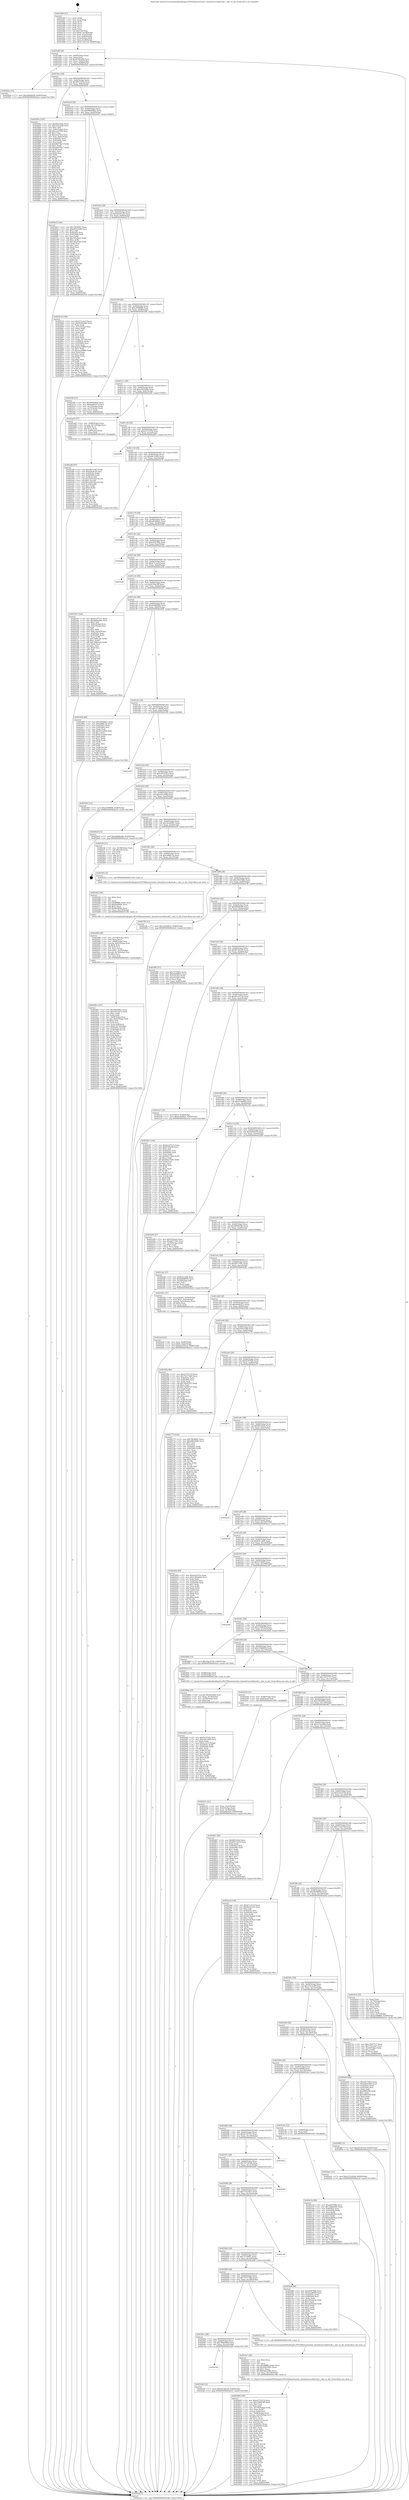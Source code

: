 digraph "0x401b60" {
  label = "0x401b60 (/mnt/c/Users/mathe/Desktop/tcc/POCII/binaries/extr_linuxdriversclkzteclk.c_rate_to_idx_Final-ollvm.out::main(0))"
  labelloc = "t"
  node[shape=record]

  Entry [label="",width=0.3,height=0.3,shape=circle,fillcolor=black,style=filled]
  "0x401b8f" [label="{
     0x401b8f [29]\l
     | [instrs]\l
     &nbsp;&nbsp;0x401b8f \<+3\>: mov -0x80(%rbp),%eax\l
     &nbsp;&nbsp;0x401b92 \<+2\>: mov %eax,%ecx\l
     &nbsp;&nbsp;0x401b94 \<+6\>: sub $0x8199cd84,%ecx\l
     &nbsp;&nbsp;0x401b9a \<+6\>: mov %eax,-0x84(%rbp)\l
     &nbsp;&nbsp;0x401ba0 \<+6\>: mov %ecx,-0x88(%rbp)\l
     &nbsp;&nbsp;0x401ba6 \<+6\>: je 0000000000402bea \<main+0x108a\>\l
  }"]
  "0x402bea" [label="{
     0x402bea [12]\l
     | [instrs]\l
     &nbsp;&nbsp;0x402bea \<+7\>: movl $0xd48db298,-0x80(%rbp)\l
     &nbsp;&nbsp;0x402bf1 \<+5\>: jmp 0000000000402ecd \<main+0x136d\>\l
  }"]
  "0x401bac" [label="{
     0x401bac [28]\l
     | [instrs]\l
     &nbsp;&nbsp;0x401bac \<+5\>: jmp 0000000000401bb1 \<main+0x51\>\l
     &nbsp;&nbsp;0x401bb1 \<+6\>: mov -0x84(%rbp),%eax\l
     &nbsp;&nbsp;0x401bb7 \<+5\>: sub $0x8912cb1b,%eax\l
     &nbsp;&nbsp;0x401bbc \<+6\>: mov %eax,-0x8c(%rbp)\l
     &nbsp;&nbsp;0x401bc2 \<+6\>: je 000000000040285a \<main+0xcfa\>\l
  }"]
  Exit [label="",width=0.3,height=0.3,shape=circle,fillcolor=black,style=filled,peripheries=2]
  "0x40285a" [label="{
     0x40285a [165]\l
     | [instrs]\l
     &nbsp;&nbsp;0x40285a \<+5\>: mov $0xf8253bfa,%eax\l
     &nbsp;&nbsp;0x40285f \<+5\>: mov $0x31d14cf8,%ecx\l
     &nbsp;&nbsp;0x402864 \<+2\>: mov $0x1,%dl\l
     &nbsp;&nbsp;0x402866 \<+3\>: mov -0x6c(%rbp),%esi\l
     &nbsp;&nbsp;0x402869 \<+6\>: add $0xcacd7fc0,%esi\l
     &nbsp;&nbsp;0x40286f \<+3\>: add $0x1,%esi\l
     &nbsp;&nbsp;0x402872 \<+6\>: sub $0xcacd7fc0,%esi\l
     &nbsp;&nbsp;0x402878 \<+3\>: mov %esi,-0x6c(%rbp)\l
     &nbsp;&nbsp;0x40287b \<+7\>: mov 0x40505c,%esi\l
     &nbsp;&nbsp;0x402882 \<+7\>: mov 0x405060,%edi\l
     &nbsp;&nbsp;0x402889 \<+3\>: mov %esi,%r8d\l
     &nbsp;&nbsp;0x40288c \<+7\>: sub $0x49675bc7,%r8d\l
     &nbsp;&nbsp;0x402893 \<+4\>: sub $0x1,%r8d\l
     &nbsp;&nbsp;0x402897 \<+7\>: add $0x49675bc7,%r8d\l
     &nbsp;&nbsp;0x40289e \<+4\>: imul %r8d,%esi\l
     &nbsp;&nbsp;0x4028a2 \<+3\>: and $0x1,%esi\l
     &nbsp;&nbsp;0x4028a5 \<+3\>: cmp $0x0,%esi\l
     &nbsp;&nbsp;0x4028a8 \<+4\>: sete %r9b\l
     &nbsp;&nbsp;0x4028ac \<+3\>: cmp $0xa,%edi\l
     &nbsp;&nbsp;0x4028af \<+4\>: setl %r10b\l
     &nbsp;&nbsp;0x4028b3 \<+3\>: mov %r9b,%r11b\l
     &nbsp;&nbsp;0x4028b6 \<+4\>: xor $0xff,%r11b\l
     &nbsp;&nbsp;0x4028ba \<+3\>: mov %r10b,%bl\l
     &nbsp;&nbsp;0x4028bd \<+3\>: xor $0xff,%bl\l
     &nbsp;&nbsp;0x4028c0 \<+3\>: xor $0x0,%dl\l
     &nbsp;&nbsp;0x4028c3 \<+3\>: mov %r11b,%r14b\l
     &nbsp;&nbsp;0x4028c6 \<+4\>: and $0x0,%r14b\l
     &nbsp;&nbsp;0x4028ca \<+3\>: and %dl,%r9b\l
     &nbsp;&nbsp;0x4028cd \<+3\>: mov %bl,%r15b\l
     &nbsp;&nbsp;0x4028d0 \<+4\>: and $0x0,%r15b\l
     &nbsp;&nbsp;0x4028d4 \<+3\>: and %dl,%r10b\l
     &nbsp;&nbsp;0x4028d7 \<+3\>: or %r9b,%r14b\l
     &nbsp;&nbsp;0x4028da \<+3\>: or %r10b,%r15b\l
     &nbsp;&nbsp;0x4028dd \<+3\>: xor %r15b,%r14b\l
     &nbsp;&nbsp;0x4028e0 \<+3\>: or %bl,%r11b\l
     &nbsp;&nbsp;0x4028e3 \<+4\>: xor $0xff,%r11b\l
     &nbsp;&nbsp;0x4028e7 \<+3\>: or $0x0,%dl\l
     &nbsp;&nbsp;0x4028ea \<+3\>: and %dl,%r11b\l
     &nbsp;&nbsp;0x4028ed \<+3\>: or %r11b,%r14b\l
     &nbsp;&nbsp;0x4028f0 \<+4\>: test $0x1,%r14b\l
     &nbsp;&nbsp;0x4028f4 \<+3\>: cmovne %ecx,%eax\l
     &nbsp;&nbsp;0x4028f7 \<+3\>: mov %eax,-0x80(%rbp)\l
     &nbsp;&nbsp;0x4028fa \<+5\>: jmp 0000000000402ecd \<main+0x136d\>\l
  }"]
  "0x401bc8" [label="{
     0x401bc8 [28]\l
     | [instrs]\l
     &nbsp;&nbsp;0x401bc8 \<+5\>: jmp 0000000000401bcd \<main+0x6d\>\l
     &nbsp;&nbsp;0x401bcd \<+6\>: mov -0x84(%rbp),%eax\l
     &nbsp;&nbsp;0x401bd3 \<+5\>: sub $0x986408a2,%eax\l
     &nbsp;&nbsp;0x401bd8 \<+6\>: mov %eax,-0x90(%rbp)\l
     &nbsp;&nbsp;0x401bde \<+6\>: je 00000000004026e5 \<main+0xb85\>\l
  }"]
  "0x402108" [label="{
     0x402108\l
  }", style=dashed]
  "0x4026e5" [label="{
     0x4026e5 [144]\l
     | [instrs]\l
     &nbsp;&nbsp;0x4026e5 \<+5\>: mov $0x79f34991,%eax\l
     &nbsp;&nbsp;0x4026ea \<+5\>: mov $0xe85e23d8,%ecx\l
     &nbsp;&nbsp;0x4026ef \<+2\>: mov $0x1,%dl\l
     &nbsp;&nbsp;0x4026f1 \<+7\>: mov 0x40505c,%esi\l
     &nbsp;&nbsp;0x4026f8 \<+7\>: mov 0x405060,%edi\l
     &nbsp;&nbsp;0x4026ff \<+3\>: mov %esi,%r8d\l
     &nbsp;&nbsp;0x402702 \<+7\>: add $0x792afe20,%r8d\l
     &nbsp;&nbsp;0x402709 \<+4\>: sub $0x1,%r8d\l
     &nbsp;&nbsp;0x40270d \<+7\>: sub $0x792afe20,%r8d\l
     &nbsp;&nbsp;0x402714 \<+4\>: imul %r8d,%esi\l
     &nbsp;&nbsp;0x402718 \<+3\>: and $0x1,%esi\l
     &nbsp;&nbsp;0x40271b \<+3\>: cmp $0x0,%esi\l
     &nbsp;&nbsp;0x40271e \<+4\>: sete %r9b\l
     &nbsp;&nbsp;0x402722 \<+3\>: cmp $0xa,%edi\l
     &nbsp;&nbsp;0x402725 \<+4\>: setl %r10b\l
     &nbsp;&nbsp;0x402729 \<+3\>: mov %r9b,%r11b\l
     &nbsp;&nbsp;0x40272c \<+4\>: xor $0xff,%r11b\l
     &nbsp;&nbsp;0x402730 \<+3\>: mov %r10b,%bl\l
     &nbsp;&nbsp;0x402733 \<+3\>: xor $0xff,%bl\l
     &nbsp;&nbsp;0x402736 \<+3\>: xor $0x1,%dl\l
     &nbsp;&nbsp;0x402739 \<+3\>: mov %r11b,%r14b\l
     &nbsp;&nbsp;0x40273c \<+4\>: and $0xff,%r14b\l
     &nbsp;&nbsp;0x402740 \<+3\>: and %dl,%r9b\l
     &nbsp;&nbsp;0x402743 \<+3\>: mov %bl,%r15b\l
     &nbsp;&nbsp;0x402746 \<+4\>: and $0xff,%r15b\l
     &nbsp;&nbsp;0x40274a \<+3\>: and %dl,%r10b\l
     &nbsp;&nbsp;0x40274d \<+3\>: or %r9b,%r14b\l
     &nbsp;&nbsp;0x402750 \<+3\>: or %r10b,%r15b\l
     &nbsp;&nbsp;0x402753 \<+3\>: xor %r15b,%r14b\l
     &nbsp;&nbsp;0x402756 \<+3\>: or %bl,%r11b\l
     &nbsp;&nbsp;0x402759 \<+4\>: xor $0xff,%r11b\l
     &nbsp;&nbsp;0x40275d \<+3\>: or $0x1,%dl\l
     &nbsp;&nbsp;0x402760 \<+3\>: and %dl,%r11b\l
     &nbsp;&nbsp;0x402763 \<+3\>: or %r11b,%r14b\l
     &nbsp;&nbsp;0x402766 \<+4\>: test $0x1,%r14b\l
     &nbsp;&nbsp;0x40276a \<+3\>: cmovne %ecx,%eax\l
     &nbsp;&nbsp;0x40276d \<+3\>: mov %eax,-0x80(%rbp)\l
     &nbsp;&nbsp;0x402770 \<+5\>: jmp 0000000000402ecd \<main+0x136d\>\l
  }"]
  "0x401be4" [label="{
     0x401be4 [28]\l
     | [instrs]\l
     &nbsp;&nbsp;0x401be4 \<+5\>: jmp 0000000000401be9 \<main+0x89\>\l
     &nbsp;&nbsp;0x401be9 \<+6\>: mov -0x84(%rbp),%eax\l
     &nbsp;&nbsp;0x401bef \<+5\>: sub $0x9bc91a33,%eax\l
     &nbsp;&nbsp;0x401bf4 \<+6\>: mov %eax,-0x94(%rbp)\l
     &nbsp;&nbsp;0x401bfa \<+6\>: je 0000000000402b7d \<main+0x101d\>\l
  }"]
  "0x402cb8" [label="{
     0x402cb8 [12]\l
     | [instrs]\l
     &nbsp;&nbsp;0x402cb8 \<+7\>: movl $0xd514be39,-0x80(%rbp)\l
     &nbsp;&nbsp;0x402cbf \<+5\>: jmp 0000000000402ecd \<main+0x136d\>\l
  }"]
  "0x402b7d" [label="{
     0x402b7d [109]\l
     | [instrs]\l
     &nbsp;&nbsp;0x402b7d \<+5\>: mov $0xb71c2e1f,%eax\l
     &nbsp;&nbsp;0x402b82 \<+5\>: mov $0x8199cd84,%ecx\l
     &nbsp;&nbsp;0x402b87 \<+2\>: xor %edx,%edx\l
     &nbsp;&nbsp;0x402b89 \<+3\>: mov -0x7c(%rbp),%esi\l
     &nbsp;&nbsp;0x402b8c \<+2\>: mov %edx,%edi\l
     &nbsp;&nbsp;0x402b8e \<+2\>: sub %esi,%edi\l
     &nbsp;&nbsp;0x402b90 \<+2\>: mov %edx,%esi\l
     &nbsp;&nbsp;0x402b92 \<+3\>: sub $0x1,%esi\l
     &nbsp;&nbsp;0x402b95 \<+2\>: add %esi,%edi\l
     &nbsp;&nbsp;0x402b97 \<+2\>: sub %edi,%edx\l
     &nbsp;&nbsp;0x402b99 \<+3\>: mov %edx,-0x7c(%rbp)\l
     &nbsp;&nbsp;0x402b9c \<+7\>: mov 0x40505c,%edx\l
     &nbsp;&nbsp;0x402ba3 \<+7\>: mov 0x405060,%esi\l
     &nbsp;&nbsp;0x402baa \<+2\>: mov %edx,%edi\l
     &nbsp;&nbsp;0x402bac \<+6\>: add $0xeee59860,%edi\l
     &nbsp;&nbsp;0x402bb2 \<+3\>: sub $0x1,%edi\l
     &nbsp;&nbsp;0x402bb5 \<+6\>: sub $0xeee59860,%edi\l
     &nbsp;&nbsp;0x402bbb \<+3\>: imul %edi,%edx\l
     &nbsp;&nbsp;0x402bbe \<+3\>: and $0x1,%edx\l
     &nbsp;&nbsp;0x402bc1 \<+3\>: cmp $0x0,%edx\l
     &nbsp;&nbsp;0x402bc4 \<+4\>: sete %r8b\l
     &nbsp;&nbsp;0x402bc8 \<+3\>: cmp $0xa,%esi\l
     &nbsp;&nbsp;0x402bcb \<+4\>: setl %r9b\l
     &nbsp;&nbsp;0x402bcf \<+3\>: mov %r8b,%r10b\l
     &nbsp;&nbsp;0x402bd2 \<+3\>: and %r9b,%r10b\l
     &nbsp;&nbsp;0x402bd5 \<+3\>: xor %r9b,%r8b\l
     &nbsp;&nbsp;0x402bd8 \<+3\>: or %r8b,%r10b\l
     &nbsp;&nbsp;0x402bdb \<+4\>: test $0x1,%r10b\l
     &nbsp;&nbsp;0x402bdf \<+3\>: cmovne %ecx,%eax\l
     &nbsp;&nbsp;0x402be2 \<+3\>: mov %eax,-0x80(%rbp)\l
     &nbsp;&nbsp;0x402be5 \<+5\>: jmp 0000000000402ecd \<main+0x136d\>\l
  }"]
  "0x401c00" [label="{
     0x401c00 [28]\l
     | [instrs]\l
     &nbsp;&nbsp;0x401c00 \<+5\>: jmp 0000000000401c05 \<main+0xa5\>\l
     &nbsp;&nbsp;0x401c05 \<+6\>: mov -0x84(%rbp),%eax\l
     &nbsp;&nbsp;0x401c0b \<+5\>: sub $0xa35f9866,%eax\l
     &nbsp;&nbsp;0x401c10 \<+6\>: mov %eax,-0x98(%rbp)\l
     &nbsp;&nbsp;0x401c16 \<+6\>: je 000000000040256f \<main+0xa0f\>\l
  }"]
  "0x402c5a" [label="{
     0x402c5a [94]\l
     | [instrs]\l
     &nbsp;&nbsp;0x402c5a \<+5\>: mov $0xaf29788b,%ecx\l
     &nbsp;&nbsp;0x402c5f \<+5\>: mov $0x76bb0048,%edx\l
     &nbsp;&nbsp;0x402c64 \<+7\>: mov 0x40505c,%esi\l
     &nbsp;&nbsp;0x402c6b \<+8\>: mov 0x405060,%r8d\l
     &nbsp;&nbsp;0x402c73 \<+3\>: mov %esi,%r9d\l
     &nbsp;&nbsp;0x402c76 \<+7\>: sub $0xdad8b4e2,%r9d\l
     &nbsp;&nbsp;0x402c7d \<+4\>: sub $0x1,%r9d\l
     &nbsp;&nbsp;0x402c81 \<+7\>: add $0xdad8b4e2,%r9d\l
     &nbsp;&nbsp;0x402c88 \<+4\>: imul %r9d,%esi\l
     &nbsp;&nbsp;0x402c8c \<+3\>: and $0x1,%esi\l
     &nbsp;&nbsp;0x402c8f \<+3\>: cmp $0x0,%esi\l
     &nbsp;&nbsp;0x402c92 \<+4\>: sete %r10b\l
     &nbsp;&nbsp;0x402c96 \<+4\>: cmp $0xa,%r8d\l
     &nbsp;&nbsp;0x402c9a \<+4\>: setl %r11b\l
     &nbsp;&nbsp;0x402c9e \<+3\>: mov %r10b,%bl\l
     &nbsp;&nbsp;0x402ca1 \<+3\>: and %r11b,%bl\l
     &nbsp;&nbsp;0x402ca4 \<+3\>: xor %r11b,%r10b\l
     &nbsp;&nbsp;0x402ca7 \<+3\>: or %r10b,%bl\l
     &nbsp;&nbsp;0x402caa \<+3\>: test $0x1,%bl\l
     &nbsp;&nbsp;0x402cad \<+3\>: cmovne %edx,%ecx\l
     &nbsp;&nbsp;0x402cb0 \<+3\>: mov %ecx,-0x80(%rbp)\l
     &nbsp;&nbsp;0x402cb3 \<+5\>: jmp 0000000000402ecd \<main+0x136d\>\l
  }"]
  "0x40256f" [label="{
     0x40256f [27]\l
     | [instrs]\l
     &nbsp;&nbsp;0x40256f \<+5\>: mov $0x986408a2,%eax\l
     &nbsp;&nbsp;0x402574 \<+5\>: mov $0xde493213,%ecx\l
     &nbsp;&nbsp;0x402579 \<+3\>: mov -0x74(%rbp),%edx\l
     &nbsp;&nbsp;0x40257c \<+3\>: cmp -0x70(%rbp),%edx\l
     &nbsp;&nbsp;0x40257f \<+3\>: cmovl %ecx,%eax\l
     &nbsp;&nbsp;0x402582 \<+3\>: mov %eax,-0x80(%rbp)\l
     &nbsp;&nbsp;0x402585 \<+5\>: jmp 0000000000402ecd \<main+0x136d\>\l
  }"]
  "0x401c1c" [label="{
     0x401c1c [28]\l
     | [instrs]\l
     &nbsp;&nbsp;0x401c1c \<+5\>: jmp 0000000000401c21 \<main+0xc1\>\l
     &nbsp;&nbsp;0x401c21 \<+6\>: mov -0x84(%rbp),%eax\l
     &nbsp;&nbsp;0x401c27 \<+5\>: sub $0xa3635d06,%eax\l
     &nbsp;&nbsp;0x401c2c \<+6\>: mov %eax,-0x9c(%rbp)\l
     &nbsp;&nbsp;0x401c32 \<+6\>: je 0000000000402a65 \<main+0xf05\>\l
  }"]
  "0x402a80" [label="{
     0x402a80 [97]\l
     | [instrs]\l
     &nbsp;&nbsp;0x402a80 \<+5\>: mov $0xa6e7cd63,%edx\l
     &nbsp;&nbsp;0x402a85 \<+5\>: mov $0x4f3e4c3b,%esi\l
     &nbsp;&nbsp;0x402a8a \<+8\>: mov 0x40505c,%r8d\l
     &nbsp;&nbsp;0x402a92 \<+8\>: mov 0x405060,%r9d\l
     &nbsp;&nbsp;0x402a9a \<+3\>: mov %r8d,%r10d\l
     &nbsp;&nbsp;0x402a9d \<+7\>: sub $0x33831f2d,%r10d\l
     &nbsp;&nbsp;0x402aa4 \<+4\>: sub $0x1,%r10d\l
     &nbsp;&nbsp;0x402aa8 \<+7\>: add $0x33831f2d,%r10d\l
     &nbsp;&nbsp;0x402aaf \<+4\>: imul %r10d,%r8d\l
     &nbsp;&nbsp;0x402ab3 \<+4\>: and $0x1,%r8d\l
     &nbsp;&nbsp;0x402ab7 \<+4\>: cmp $0x0,%r8d\l
     &nbsp;&nbsp;0x402abb \<+4\>: sete %r11b\l
     &nbsp;&nbsp;0x402abf \<+4\>: cmp $0xa,%r9d\l
     &nbsp;&nbsp;0x402ac3 \<+3\>: setl %bl\l
     &nbsp;&nbsp;0x402ac6 \<+3\>: mov %r11b,%r14b\l
     &nbsp;&nbsp;0x402ac9 \<+3\>: and %bl,%r14b\l
     &nbsp;&nbsp;0x402acc \<+3\>: xor %bl,%r11b\l
     &nbsp;&nbsp;0x402acf \<+3\>: or %r11b,%r14b\l
     &nbsp;&nbsp;0x402ad2 \<+4\>: test $0x1,%r14b\l
     &nbsp;&nbsp;0x402ad6 \<+3\>: cmovne %esi,%edx\l
     &nbsp;&nbsp;0x402ad9 \<+3\>: mov %edx,-0x80(%rbp)\l
     &nbsp;&nbsp;0x402adc \<+5\>: jmp 0000000000402ecd \<main+0x136d\>\l
  }"]
  "0x402a65" [label="{
     0x402a65 [27]\l
     | [instrs]\l
     &nbsp;&nbsp;0x402a65 \<+4\>: mov -0x68(%rbp),%rax\l
     &nbsp;&nbsp;0x402a69 \<+4\>: movslq -0x7c(%rbp),%rcx\l
     &nbsp;&nbsp;0x402a6d \<+4\>: shl $0x4,%rcx\l
     &nbsp;&nbsp;0x402a71 \<+3\>: add %rcx,%rax\l
     &nbsp;&nbsp;0x402a74 \<+4\>: mov 0x8(%rax),%rax\l
     &nbsp;&nbsp;0x402a78 \<+3\>: mov %rax,%rdi\l
     &nbsp;&nbsp;0x402a7b \<+5\>: call 0000000000401030 \<free@plt\>\l
     | [calls]\l
     &nbsp;&nbsp;0x401030 \{1\} (unknown)\l
  }"]
  "0x401c38" [label="{
     0x401c38 [28]\l
     | [instrs]\l
     &nbsp;&nbsp;0x401c38 \<+5\>: jmp 0000000000401c3d \<main+0xdd\>\l
     &nbsp;&nbsp;0x401c3d \<+6\>: mov -0x84(%rbp),%eax\l
     &nbsp;&nbsp;0x401c43 \<+5\>: sub $0xa3757e7d,%eax\l
     &nbsp;&nbsp;0x401c48 \<+6\>: mov %eax,-0xa0(%rbp)\l
     &nbsp;&nbsp;0x401c4e \<+6\>: je 0000000000402db1 \<main+0x1251\>\l
  }"]
  "0x402982" [label="{
     0x402982 [100]\l
     | [instrs]\l
     &nbsp;&nbsp;0x402982 \<+5\>: mov $0xf2c6703e,%esi\l
     &nbsp;&nbsp;0x402987 \<+5\>: mov $0xc43c548d,%ecx\l
     &nbsp;&nbsp;0x40298c \<+2\>: xor %edx,%edx\l
     &nbsp;&nbsp;0x40298e \<+7\>: movl $0x0,-0x7c(%rbp)\l
     &nbsp;&nbsp;0x402995 \<+8\>: mov 0x40505c,%r8d\l
     &nbsp;&nbsp;0x40299d \<+8\>: mov 0x405060,%r9d\l
     &nbsp;&nbsp;0x4029a5 \<+3\>: sub $0x1,%edx\l
     &nbsp;&nbsp;0x4029a8 \<+3\>: mov %r8d,%r10d\l
     &nbsp;&nbsp;0x4029ab \<+3\>: add %edx,%r10d\l
     &nbsp;&nbsp;0x4029ae \<+4\>: imul %r10d,%r8d\l
     &nbsp;&nbsp;0x4029b2 \<+4\>: and $0x1,%r8d\l
     &nbsp;&nbsp;0x4029b6 \<+4\>: cmp $0x0,%r8d\l
     &nbsp;&nbsp;0x4029ba \<+4\>: sete %r11b\l
     &nbsp;&nbsp;0x4029be \<+4\>: cmp $0xa,%r9d\l
     &nbsp;&nbsp;0x4029c2 \<+3\>: setl %bl\l
     &nbsp;&nbsp;0x4029c5 \<+3\>: mov %r11b,%r14b\l
     &nbsp;&nbsp;0x4029c8 \<+3\>: and %bl,%r14b\l
     &nbsp;&nbsp;0x4029cb \<+3\>: xor %bl,%r11b\l
     &nbsp;&nbsp;0x4029ce \<+3\>: or %r11b,%r14b\l
     &nbsp;&nbsp;0x4029d1 \<+4\>: test $0x1,%r14b\l
     &nbsp;&nbsp;0x4029d5 \<+3\>: cmovne %ecx,%esi\l
     &nbsp;&nbsp;0x4029d8 \<+3\>: mov %esi,-0x80(%rbp)\l
     &nbsp;&nbsp;0x4029db \<+6\>: mov %eax,-0x15c(%rbp)\l
     &nbsp;&nbsp;0x4029e1 \<+5\>: jmp 0000000000402ecd \<main+0x136d\>\l
  }"]
  "0x402db1" [label="{
     0x402db1\l
  }", style=dashed]
  "0x401c54" [label="{
     0x401c54 [28]\l
     | [instrs]\l
     &nbsp;&nbsp;0x401c54 \<+5\>: jmp 0000000000401c59 \<main+0xf9\>\l
     &nbsp;&nbsp;0x401c59 \<+6\>: mov -0x84(%rbp),%eax\l
     &nbsp;&nbsp;0x401c5f \<+5\>: sub $0xa6e7cd63,%eax\l
     &nbsp;&nbsp;0x401c64 \<+6\>: mov %eax,-0xa4(%rbp)\l
     &nbsp;&nbsp;0x401c6a \<+6\>: je 0000000000402e74 \<main+0x1314\>\l
  }"]
  "0x40296b" [label="{
     0x40296b [23]\l
     | [instrs]\l
     &nbsp;&nbsp;0x40296b \<+10\>: movabs $0x4030b6,%rdi\l
     &nbsp;&nbsp;0x402975 \<+3\>: mov %eax,-0x78(%rbp)\l
     &nbsp;&nbsp;0x402978 \<+3\>: mov -0x78(%rbp),%esi\l
     &nbsp;&nbsp;0x40297b \<+2\>: mov $0x0,%al\l
     &nbsp;&nbsp;0x40297d \<+5\>: call 0000000000401040 \<printf@plt\>\l
     | [calls]\l
     &nbsp;&nbsp;0x401040 \{1\} (unknown)\l
  }"]
  "0x402e74" [label="{
     0x402e74\l
  }", style=dashed]
  "0x401c70" [label="{
     0x401c70 [28]\l
     | [instrs]\l
     &nbsp;&nbsp;0x401c70 \<+5\>: jmp 0000000000401c75 \<main+0x115\>\l
     &nbsp;&nbsp;0x401c75 \<+6\>: mov -0x84(%rbp),%eax\l
     &nbsp;&nbsp;0x401c7b \<+5\>: sub $0xa8500be1,%eax\l
     &nbsp;&nbsp;0x401c80 \<+6\>: mov %eax,-0xa8(%rbp)\l
     &nbsp;&nbsp;0x401c86 \<+6\>: je 0000000000402d2d \<main+0x11cd\>\l
  }"]
  "0x40260f" [label="{
     0x40260f [169]\l
     | [instrs]\l
     &nbsp;&nbsp;0x40260f \<+5\>: mov $0xa3757e7d,%ecx\l
     &nbsp;&nbsp;0x402614 \<+5\>: mov $0x1290638f,%edx\l
     &nbsp;&nbsp;0x402619 \<+3\>: mov $0x1,%sil\l
     &nbsp;&nbsp;0x40261c \<+2\>: xor %edi,%edi\l
     &nbsp;&nbsp;0x40261e \<+7\>: mov -0x158(%rbp),%r8d\l
     &nbsp;&nbsp;0x402625 \<+4\>: imul %eax,%r8d\l
     &nbsp;&nbsp;0x402629 \<+3\>: movslq %r8d,%r9\l
     &nbsp;&nbsp;0x40262c \<+4\>: mov -0x68(%rbp),%r10\l
     &nbsp;&nbsp;0x402630 \<+4\>: movslq -0x6c(%rbp),%r11\l
     &nbsp;&nbsp;0x402634 \<+4\>: shl $0x4,%r11\l
     &nbsp;&nbsp;0x402638 \<+3\>: add %r11,%r10\l
     &nbsp;&nbsp;0x40263b \<+4\>: mov 0x8(%r10),%r10\l
     &nbsp;&nbsp;0x40263f \<+3\>: mov %r9,(%r10)\l
     &nbsp;&nbsp;0x402642 \<+7\>: mov 0x40505c,%eax\l
     &nbsp;&nbsp;0x402649 \<+8\>: mov 0x405060,%r8d\l
     &nbsp;&nbsp;0x402651 \<+3\>: sub $0x1,%edi\l
     &nbsp;&nbsp;0x402654 \<+2\>: mov %eax,%ebx\l
     &nbsp;&nbsp;0x402656 \<+2\>: add %edi,%ebx\l
     &nbsp;&nbsp;0x402658 \<+3\>: imul %ebx,%eax\l
     &nbsp;&nbsp;0x40265b \<+3\>: and $0x1,%eax\l
     &nbsp;&nbsp;0x40265e \<+3\>: cmp $0x0,%eax\l
     &nbsp;&nbsp;0x402661 \<+4\>: sete %r14b\l
     &nbsp;&nbsp;0x402665 \<+4\>: cmp $0xa,%r8d\l
     &nbsp;&nbsp;0x402669 \<+4\>: setl %r15b\l
     &nbsp;&nbsp;0x40266d \<+3\>: mov %r14b,%r12b\l
     &nbsp;&nbsp;0x402670 \<+4\>: xor $0xff,%r12b\l
     &nbsp;&nbsp;0x402674 \<+3\>: mov %r15b,%r13b\l
     &nbsp;&nbsp;0x402677 \<+4\>: xor $0xff,%r13b\l
     &nbsp;&nbsp;0x40267b \<+4\>: xor $0x0,%sil\l
     &nbsp;&nbsp;0x40267f \<+3\>: mov %r12b,%al\l
     &nbsp;&nbsp;0x402682 \<+2\>: and $0x0,%al\l
     &nbsp;&nbsp;0x402684 \<+3\>: and %sil,%r14b\l
     &nbsp;&nbsp;0x402687 \<+3\>: mov %r13b,%dil\l
     &nbsp;&nbsp;0x40268a \<+4\>: and $0x0,%dil\l
     &nbsp;&nbsp;0x40268e \<+3\>: and %sil,%r15b\l
     &nbsp;&nbsp;0x402691 \<+3\>: or %r14b,%al\l
     &nbsp;&nbsp;0x402694 \<+3\>: or %r15b,%dil\l
     &nbsp;&nbsp;0x402697 \<+3\>: xor %dil,%al\l
     &nbsp;&nbsp;0x40269a \<+3\>: or %r13b,%r12b\l
     &nbsp;&nbsp;0x40269d \<+4\>: xor $0xff,%r12b\l
     &nbsp;&nbsp;0x4026a1 \<+4\>: or $0x0,%sil\l
     &nbsp;&nbsp;0x4026a5 \<+3\>: and %sil,%r12b\l
     &nbsp;&nbsp;0x4026a8 \<+3\>: or %r12b,%al\l
     &nbsp;&nbsp;0x4026ab \<+2\>: test $0x1,%al\l
     &nbsp;&nbsp;0x4026ad \<+3\>: cmovne %edx,%ecx\l
     &nbsp;&nbsp;0x4026b0 \<+3\>: mov %ecx,-0x80(%rbp)\l
     &nbsp;&nbsp;0x4026b3 \<+5\>: jmp 0000000000402ecd \<main+0x136d\>\l
  }"]
  "0x402d2d" [label="{
     0x402d2d\l
  }", style=dashed]
  "0x401c8c" [label="{
     0x401c8c [28]\l
     | [instrs]\l
     &nbsp;&nbsp;0x401c8c \<+5\>: jmp 0000000000401c91 \<main+0x131\>\l
     &nbsp;&nbsp;0x401c91 \<+6\>: mov -0x84(%rbp),%eax\l
     &nbsp;&nbsp;0x401c97 \<+5\>: sub $0xaf29788b,%eax\l
     &nbsp;&nbsp;0x401c9c \<+6\>: mov %eax,-0xac(%rbp)\l
     &nbsp;&nbsp;0x401ca2 \<+6\>: je 0000000000402eba \<main+0x135a\>\l
  }"]
  "0x4025e7" [label="{
     0x4025e7 [40]\l
     | [instrs]\l
     &nbsp;&nbsp;0x4025e7 \<+5\>: mov $0x2,%ecx\l
     &nbsp;&nbsp;0x4025ec \<+1\>: cltd\l
     &nbsp;&nbsp;0x4025ed \<+2\>: idiv %ecx\l
     &nbsp;&nbsp;0x4025ef \<+6\>: imul $0xfffffffe,%edx,%ecx\l
     &nbsp;&nbsp;0x4025f5 \<+6\>: sub $0x42b35f81,%ecx\l
     &nbsp;&nbsp;0x4025fb \<+3\>: add $0x1,%ecx\l
     &nbsp;&nbsp;0x4025fe \<+6\>: add $0x42b35f81,%ecx\l
     &nbsp;&nbsp;0x402604 \<+6\>: mov %ecx,-0x158(%rbp)\l
     &nbsp;&nbsp;0x40260a \<+5\>: call 0000000000401160 \<next_i\>\l
     | [calls]\l
     &nbsp;&nbsp;0x401160 \{1\} (/mnt/c/Users/mathe/Desktop/tcc/POCII/binaries/extr_linuxdriversclkzteclk.c_rate_to_idx_Final-ollvm.out::next_i)\l
  }"]
  "0x402eba" [label="{
     0x402eba\l
  }", style=dashed]
  "0x401ca8" [label="{
     0x401ca8 [28]\l
     | [instrs]\l
     &nbsp;&nbsp;0x401ca8 \<+5\>: jmp 0000000000401cad \<main+0x14d\>\l
     &nbsp;&nbsp;0x401cad \<+6\>: mov -0x84(%rbp),%eax\l
     &nbsp;&nbsp;0x401cb3 \<+5\>: sub $0xb71c2e1f,%eax\l
     &nbsp;&nbsp;0x401cb8 \<+6\>: mov %eax,-0xb0(%rbp)\l
     &nbsp;&nbsp;0x401cbe \<+6\>: je 0000000000402e9b \<main+0x133b\>\l
  }"]
  "0x4020ec" [label="{
     0x4020ec [28]\l
     | [instrs]\l
     &nbsp;&nbsp;0x4020ec \<+5\>: jmp 00000000004020f1 \<main+0x591\>\l
     &nbsp;&nbsp;0x4020f1 \<+6\>: mov -0x84(%rbp),%eax\l
     &nbsp;&nbsp;0x4020f7 \<+5\>: sub $0x76bb0048,%eax\l
     &nbsp;&nbsp;0x4020fc \<+6\>: mov %eax,-0x14c(%rbp)\l
     &nbsp;&nbsp;0x402102 \<+6\>: je 0000000000402cb8 \<main+0x1158\>\l
  }"]
  "0x402e9b" [label="{
     0x402e9b\l
  }", style=dashed]
  "0x401cc4" [label="{
     0x401cc4 [28]\l
     | [instrs]\l
     &nbsp;&nbsp;0x401cc4 \<+5\>: jmp 0000000000401cc9 \<main+0x169\>\l
     &nbsp;&nbsp;0x401cc9 \<+6\>: mov -0x84(%rbp),%eax\l
     &nbsp;&nbsp;0x401ccf \<+5\>: sub $0xb794c5ff,%eax\l
     &nbsp;&nbsp;0x401cd4 \<+6\>: mov %eax,-0xb4(%rbp)\l
     &nbsp;&nbsp;0x401cda \<+6\>: je 0000000000402347 \<main+0x7e7\>\l
  }"]
  "0x4025e2" [label="{
     0x4025e2 [5]\l
     | [instrs]\l
     &nbsp;&nbsp;0x4025e2 \<+5\>: call 0000000000401160 \<next_i\>\l
     | [calls]\l
     &nbsp;&nbsp;0x401160 \{1\} (/mnt/c/Users/mathe/Desktop/tcc/POCII/binaries/extr_linuxdriversclkzteclk.c_rate_to_idx_Final-ollvm.out::next_i)\l
  }"]
  "0x402347" [label="{
     0x402347 [164]\l
     | [instrs]\l
     &nbsp;&nbsp;0x402347 \<+5\>: mov $0x6cc87515,%eax\l
     &nbsp;&nbsp;0x40234c \<+5\>: mov $0xdd00d39e,%ecx\l
     &nbsp;&nbsp;0x402351 \<+2\>: mov $0x1,%dl\l
     &nbsp;&nbsp;0x402353 \<+3\>: mov -0x6c(%rbp),%esi\l
     &nbsp;&nbsp;0x402356 \<+3\>: cmp -0x5c(%rbp),%esi\l
     &nbsp;&nbsp;0x402359 \<+4\>: setl %dil\l
     &nbsp;&nbsp;0x40235d \<+4\>: and $0x1,%dil\l
     &nbsp;&nbsp;0x402361 \<+4\>: mov %dil,-0x29(%rbp)\l
     &nbsp;&nbsp;0x402365 \<+7\>: mov 0x40505c,%esi\l
     &nbsp;&nbsp;0x40236c \<+8\>: mov 0x405060,%r8d\l
     &nbsp;&nbsp;0x402374 \<+3\>: mov %esi,%r9d\l
     &nbsp;&nbsp;0x402377 \<+7\>: sub $0x7068ca4e,%r9d\l
     &nbsp;&nbsp;0x40237e \<+4\>: sub $0x1,%r9d\l
     &nbsp;&nbsp;0x402382 \<+7\>: add $0x7068ca4e,%r9d\l
     &nbsp;&nbsp;0x402389 \<+4\>: imul %r9d,%esi\l
     &nbsp;&nbsp;0x40238d \<+3\>: and $0x1,%esi\l
     &nbsp;&nbsp;0x402390 \<+3\>: cmp $0x0,%esi\l
     &nbsp;&nbsp;0x402393 \<+4\>: sete %dil\l
     &nbsp;&nbsp;0x402397 \<+4\>: cmp $0xa,%r8d\l
     &nbsp;&nbsp;0x40239b \<+4\>: setl %r10b\l
     &nbsp;&nbsp;0x40239f \<+3\>: mov %dil,%r11b\l
     &nbsp;&nbsp;0x4023a2 \<+4\>: xor $0xff,%r11b\l
     &nbsp;&nbsp;0x4023a6 \<+3\>: mov %r10b,%bl\l
     &nbsp;&nbsp;0x4023a9 \<+3\>: xor $0xff,%bl\l
     &nbsp;&nbsp;0x4023ac \<+3\>: xor $0x0,%dl\l
     &nbsp;&nbsp;0x4023af \<+3\>: mov %r11b,%r14b\l
     &nbsp;&nbsp;0x4023b2 \<+4\>: and $0x0,%r14b\l
     &nbsp;&nbsp;0x4023b6 \<+3\>: and %dl,%dil\l
     &nbsp;&nbsp;0x4023b9 \<+3\>: mov %bl,%r15b\l
     &nbsp;&nbsp;0x4023bc \<+4\>: and $0x0,%r15b\l
     &nbsp;&nbsp;0x4023c0 \<+3\>: and %dl,%r10b\l
     &nbsp;&nbsp;0x4023c3 \<+3\>: or %dil,%r14b\l
     &nbsp;&nbsp;0x4023c6 \<+3\>: or %r10b,%r15b\l
     &nbsp;&nbsp;0x4023c9 \<+3\>: xor %r15b,%r14b\l
     &nbsp;&nbsp;0x4023cc \<+3\>: or %bl,%r11b\l
     &nbsp;&nbsp;0x4023cf \<+4\>: xor $0xff,%r11b\l
     &nbsp;&nbsp;0x4023d3 \<+3\>: or $0x0,%dl\l
     &nbsp;&nbsp;0x4023d6 \<+3\>: and %dl,%r11b\l
     &nbsp;&nbsp;0x4023d9 \<+3\>: or %r11b,%r14b\l
     &nbsp;&nbsp;0x4023dc \<+4\>: test $0x1,%r14b\l
     &nbsp;&nbsp;0x4023e0 \<+3\>: cmovne %ecx,%eax\l
     &nbsp;&nbsp;0x4023e3 \<+3\>: mov %eax,-0x80(%rbp)\l
     &nbsp;&nbsp;0x4023e6 \<+5\>: jmp 0000000000402ecd \<main+0x136d\>\l
  }"]
  "0x401ce0" [label="{
     0x401ce0 [28]\l
     | [instrs]\l
     &nbsp;&nbsp;0x401ce0 \<+5\>: jmp 0000000000401ce5 \<main+0x185\>\l
     &nbsp;&nbsp;0x401ce5 \<+6\>: mov -0x84(%rbp),%eax\l
     &nbsp;&nbsp;0x401ceb \<+5\>: sub $0xbb288d56,%eax\l
     &nbsp;&nbsp;0x401cf0 \<+6\>: mov %eax,-0xb8(%rbp)\l
     &nbsp;&nbsp;0x401cf6 \<+6\>: je 0000000000402406 \<main+0x8a6\>\l
  }"]
  "0x4020d0" [label="{
     0x4020d0 [28]\l
     | [instrs]\l
     &nbsp;&nbsp;0x4020d0 \<+5\>: jmp 00000000004020d5 \<main+0x575\>\l
     &nbsp;&nbsp;0x4020d5 \<+6\>: mov -0x84(%rbp),%eax\l
     &nbsp;&nbsp;0x4020db \<+5\>: sub $0x75377280,%eax\l
     &nbsp;&nbsp;0x4020e0 \<+6\>: mov %eax,-0x148(%rbp)\l
     &nbsp;&nbsp;0x4020e6 \<+6\>: je 00000000004025e2 \<main+0xa82\>\l
  }"]
  "0x402406" [label="{
     0x402406 [88]\l
     | [instrs]\l
     &nbsp;&nbsp;0x402406 \<+5\>: mov $0xa8500be1,%eax\l
     &nbsp;&nbsp;0x40240b \<+5\>: mov $0xcdf8813a,%ecx\l
     &nbsp;&nbsp;0x402410 \<+7\>: mov 0x40505c,%edx\l
     &nbsp;&nbsp;0x402417 \<+7\>: mov 0x405060,%esi\l
     &nbsp;&nbsp;0x40241e \<+2\>: mov %edx,%edi\l
     &nbsp;&nbsp;0x402420 \<+6\>: add $0x421eafa8,%edi\l
     &nbsp;&nbsp;0x402426 \<+3\>: sub $0x1,%edi\l
     &nbsp;&nbsp;0x402429 \<+6\>: sub $0x421eafa8,%edi\l
     &nbsp;&nbsp;0x40242f \<+3\>: imul %edi,%edx\l
     &nbsp;&nbsp;0x402432 \<+3\>: and $0x1,%edx\l
     &nbsp;&nbsp;0x402435 \<+3\>: cmp $0x0,%edx\l
     &nbsp;&nbsp;0x402438 \<+4\>: sete %r8b\l
     &nbsp;&nbsp;0x40243c \<+3\>: cmp $0xa,%esi\l
     &nbsp;&nbsp;0x40243f \<+4\>: setl %r9b\l
     &nbsp;&nbsp;0x402443 \<+3\>: mov %r8b,%r10b\l
     &nbsp;&nbsp;0x402446 \<+3\>: and %r9b,%r10b\l
     &nbsp;&nbsp;0x402449 \<+3\>: xor %r9b,%r8b\l
     &nbsp;&nbsp;0x40244c \<+3\>: or %r8b,%r10b\l
     &nbsp;&nbsp;0x40244f \<+4\>: test $0x1,%r10b\l
     &nbsp;&nbsp;0x402453 \<+3\>: cmovne %ecx,%eax\l
     &nbsp;&nbsp;0x402456 \<+3\>: mov %eax,-0x80(%rbp)\l
     &nbsp;&nbsp;0x402459 \<+5\>: jmp 0000000000402ecd \<main+0x136d\>\l
  }"]
  "0x401cfc" [label="{
     0x401cfc [28]\l
     | [instrs]\l
     &nbsp;&nbsp;0x401cfc \<+5\>: jmp 0000000000401d01 \<main+0x1a1\>\l
     &nbsp;&nbsp;0x401d01 \<+6\>: mov -0x84(%rbp),%eax\l
     &nbsp;&nbsp;0x401d07 \<+5\>: sub $0xc11d8edf,%eax\l
     &nbsp;&nbsp;0x401d0c \<+6\>: mov %eax,-0xbc(%rbp)\l
     &nbsp;&nbsp;0x401d12 \<+6\>: je 0000000000402238 \<main+0x6d8\>\l
  }"]
  "0x402bf6" [label="{
     0x402bf6 [88]\l
     | [instrs]\l
     &nbsp;&nbsp;0x402bf6 \<+5\>: mov $0xaf29788b,%eax\l
     &nbsp;&nbsp;0x402bfb \<+5\>: mov $0x5a2d606f,%ecx\l
     &nbsp;&nbsp;0x402c00 \<+7\>: mov 0x40505c,%edx\l
     &nbsp;&nbsp;0x402c07 \<+7\>: mov 0x405060,%esi\l
     &nbsp;&nbsp;0x402c0e \<+2\>: mov %edx,%edi\l
     &nbsp;&nbsp;0x402c10 \<+6\>: sub $0xcb5b42ad,%edi\l
     &nbsp;&nbsp;0x402c16 \<+3\>: sub $0x1,%edi\l
     &nbsp;&nbsp;0x402c19 \<+6\>: add $0xcb5b42ad,%edi\l
     &nbsp;&nbsp;0x402c1f \<+3\>: imul %edi,%edx\l
     &nbsp;&nbsp;0x402c22 \<+3\>: and $0x1,%edx\l
     &nbsp;&nbsp;0x402c25 \<+3\>: cmp $0x0,%edx\l
     &nbsp;&nbsp;0x402c28 \<+4\>: sete %r8b\l
     &nbsp;&nbsp;0x402c2c \<+3\>: cmp $0xa,%esi\l
     &nbsp;&nbsp;0x402c2f \<+4\>: setl %r9b\l
     &nbsp;&nbsp;0x402c33 \<+3\>: mov %r8b,%r10b\l
     &nbsp;&nbsp;0x402c36 \<+3\>: and %r9b,%r10b\l
     &nbsp;&nbsp;0x402c39 \<+3\>: xor %r9b,%r8b\l
     &nbsp;&nbsp;0x402c3c \<+3\>: or %r8b,%r10b\l
     &nbsp;&nbsp;0x402c3f \<+4\>: test $0x1,%r10b\l
     &nbsp;&nbsp;0x402c43 \<+3\>: cmovne %ecx,%eax\l
     &nbsp;&nbsp;0x402c46 \<+3\>: mov %eax,-0x80(%rbp)\l
     &nbsp;&nbsp;0x402c49 \<+5\>: jmp 0000000000402ecd \<main+0x136d\>\l
  }"]
  "0x402238" [label="{
     0x402238\l
  }", style=dashed]
  "0x401d18" [label="{
     0x401d18 [28]\l
     | [instrs]\l
     &nbsp;&nbsp;0x401d18 \<+5\>: jmp 0000000000401d1d \<main+0x1bd\>\l
     &nbsp;&nbsp;0x401d1d \<+6\>: mov -0x84(%rbp),%eax\l
     &nbsp;&nbsp;0x401d23 \<+5\>: sub $0xc4072912,%eax\l
     &nbsp;&nbsp;0x401d28 \<+6\>: mov %eax,-0xc0(%rbp)\l
     &nbsp;&nbsp;0x401d2e \<+6\>: je 0000000000402563 \<main+0xa03\>\l
  }"]
  "0x4020b4" [label="{
     0x4020b4 [28]\l
     | [instrs]\l
     &nbsp;&nbsp;0x4020b4 \<+5\>: jmp 00000000004020b9 \<main+0x559\>\l
     &nbsp;&nbsp;0x4020b9 \<+6\>: mov -0x84(%rbp),%eax\l
     &nbsp;&nbsp;0x4020bf \<+5\>: sub $0x7275f401,%eax\l
     &nbsp;&nbsp;0x4020c4 \<+6\>: mov %eax,-0x144(%rbp)\l
     &nbsp;&nbsp;0x4020ca \<+6\>: je 0000000000402bf6 \<main+0x1096\>\l
  }"]
  "0x402563" [label="{
     0x402563 [12]\l
     | [instrs]\l
     &nbsp;&nbsp;0x402563 \<+7\>: movl $0xa35f9866,-0x80(%rbp)\l
     &nbsp;&nbsp;0x40256a \<+5\>: jmp 0000000000402ecd \<main+0x136d\>\l
  }"]
  "0x401d34" [label="{
     0x401d34 [28]\l
     | [instrs]\l
     &nbsp;&nbsp;0x401d34 \<+5\>: jmp 0000000000401d39 \<main+0x1d9\>\l
     &nbsp;&nbsp;0x401d39 \<+6\>: mov -0x84(%rbp),%eax\l
     &nbsp;&nbsp;0x401d3f \<+5\>: sub $0xc43c548d,%eax\l
     &nbsp;&nbsp;0x401d44 \<+6\>: mov %eax,-0xc4(%rbp)\l
     &nbsp;&nbsp;0x401d4a \<+6\>: je 00000000004029e6 \<main+0xe86\>\l
  }"]
  "0x402149" [label="{
     0x402149\l
  }", style=dashed]
  "0x4029e6" [label="{
     0x4029e6 [12]\l
     | [instrs]\l
     &nbsp;&nbsp;0x4029e6 \<+7\>: movl $0xd48db298,-0x80(%rbp)\l
     &nbsp;&nbsp;0x4029ed \<+5\>: jmp 0000000000402ecd \<main+0x136d\>\l
  }"]
  "0x401d50" [label="{
     0x401d50 [28]\l
     | [instrs]\l
     &nbsp;&nbsp;0x401d50 \<+5\>: jmp 0000000000401d55 \<main+0x1f5\>\l
     &nbsp;&nbsp;0x401d55 \<+6\>: mov -0x84(%rbp),%eax\l
     &nbsp;&nbsp;0x401d5b \<+5\>: sub $0xcb3a09d1,%eax\l
     &nbsp;&nbsp;0x401d60 \<+6\>: mov %eax,-0xc8(%rbp)\l
     &nbsp;&nbsp;0x401d66 \<+6\>: je 0000000000402cf4 \<main+0x1194\>\l
  }"]
  "0x402098" [label="{
     0x402098 [28]\l
     | [instrs]\l
     &nbsp;&nbsp;0x402098 \<+5\>: jmp 000000000040209d \<main+0x53d\>\l
     &nbsp;&nbsp;0x40209d \<+6\>: mov -0x84(%rbp),%eax\l
     &nbsp;&nbsp;0x4020a3 \<+5\>: sub $0x714216e7,%eax\l
     &nbsp;&nbsp;0x4020a8 \<+6\>: mov %eax,-0x140(%rbp)\l
     &nbsp;&nbsp;0x4020ae \<+6\>: je 0000000000402149 \<main+0x5e9\>\l
  }"]
  "0x402cf4" [label="{
     0x402cf4 [21]\l
     | [instrs]\l
     &nbsp;&nbsp;0x402cf4 \<+3\>: mov -0x38(%rbp),%eax\l
     &nbsp;&nbsp;0x402cf7 \<+7\>: add $0x148,%rsp\l
     &nbsp;&nbsp;0x402cfe \<+1\>: pop %rbx\l
     &nbsp;&nbsp;0x402cff \<+2\>: pop %r12\l
     &nbsp;&nbsp;0x402d01 \<+2\>: pop %r13\l
     &nbsp;&nbsp;0x402d03 \<+2\>: pop %r14\l
     &nbsp;&nbsp;0x402d05 \<+2\>: pop %r15\l
     &nbsp;&nbsp;0x402d07 \<+1\>: pop %rbp\l
     &nbsp;&nbsp;0x402d08 \<+1\>: ret\l
  }"]
  "0x401d6c" [label="{
     0x401d6c [28]\l
     | [instrs]\l
     &nbsp;&nbsp;0x401d6c \<+5\>: jmp 0000000000401d71 \<main+0x211\>\l
     &nbsp;&nbsp;0x401d71 \<+6\>: mov -0x84(%rbp),%eax\l
     &nbsp;&nbsp;0x401d77 \<+5\>: sub $0xcdf8813a,%eax\l
     &nbsp;&nbsp;0x401d7c \<+6\>: mov %eax,-0xcc(%rbp)\l
     &nbsp;&nbsp;0x401d82 \<+6\>: je 000000000040245e \<main+0x8fe\>\l
  }"]
  "0x402d09" [label="{
     0x402d09\l
  }", style=dashed]
  "0x40245e" [label="{
     0x40245e [5]\l
     | [instrs]\l
     &nbsp;&nbsp;0x40245e \<+5\>: call 0000000000401160 \<next_i\>\l
     | [calls]\l
     &nbsp;&nbsp;0x401160 \{1\} (/mnt/c/Users/mathe/Desktop/tcc/POCII/binaries/extr_linuxdriversclkzteclk.c_rate_to_idx_Final-ollvm.out::next_i)\l
  }"]
  "0x401d88" [label="{
     0x401d88 [28]\l
     | [instrs]\l
     &nbsp;&nbsp;0x401d88 \<+5\>: jmp 0000000000401d8d \<main+0x22d\>\l
     &nbsp;&nbsp;0x401d8d \<+6\>: mov -0x84(%rbp),%eax\l
     &nbsp;&nbsp;0x401d93 \<+5\>: sub $0xd483364b,%eax\l
     &nbsp;&nbsp;0x401d98 \<+6\>: mov %eax,-0xd0(%rbp)\l
     &nbsp;&nbsp;0x401d9e \<+6\>: je 00000000004027fb \<main+0xc9b\>\l
  }"]
  "0x40207c" [label="{
     0x40207c [28]\l
     | [instrs]\l
     &nbsp;&nbsp;0x40207c \<+5\>: jmp 0000000000402081 \<main+0x521\>\l
     &nbsp;&nbsp;0x402081 \<+6\>: mov -0x84(%rbp),%eax\l
     &nbsp;&nbsp;0x402087 \<+5\>: sub $0x707181db,%eax\l
     &nbsp;&nbsp;0x40208c \<+6\>: mov %eax,-0x13c(%rbp)\l
     &nbsp;&nbsp;0x402092 \<+6\>: je 0000000000402d09 \<main+0x11a9\>\l
  }"]
  "0x4027fb" [label="{
     0x4027fb [12]\l
     | [instrs]\l
     &nbsp;&nbsp;0x4027fb \<+7\>: movl $0x1d059852,-0x80(%rbp)\l
     &nbsp;&nbsp;0x402802 \<+5\>: jmp 0000000000402ecd \<main+0x136d\>\l
  }"]
  "0x401da4" [label="{
     0x401da4 [28]\l
     | [instrs]\l
     &nbsp;&nbsp;0x401da4 \<+5\>: jmp 0000000000401da9 \<main+0x249\>\l
     &nbsp;&nbsp;0x401da9 \<+6\>: mov -0x84(%rbp),%eax\l
     &nbsp;&nbsp;0x401daf \<+5\>: sub $0xd48db298,%eax\l
     &nbsp;&nbsp;0x401db4 \<+6\>: mov %eax,-0xd4(%rbp)\l
     &nbsp;&nbsp;0x401dba \<+6\>: je 00000000004029f2 \<main+0xe92\>\l
  }"]
  "0x402d21" [label="{
     0x402d21\l
  }", style=dashed]
  "0x4029f2" [label="{
     0x4029f2 [27]\l
     | [instrs]\l
     &nbsp;&nbsp;0x4029f2 \<+5\>: mov $0x7275f401,%eax\l
     &nbsp;&nbsp;0x4029f7 \<+5\>: mov $0x2b0988c6,%ecx\l
     &nbsp;&nbsp;0x4029fc \<+3\>: mov -0x7c(%rbp),%edx\l
     &nbsp;&nbsp;0x4029ff \<+3\>: cmp -0x5c(%rbp),%edx\l
     &nbsp;&nbsp;0x402a02 \<+3\>: cmovl %ecx,%eax\l
     &nbsp;&nbsp;0x402a05 \<+3\>: mov %eax,-0x80(%rbp)\l
     &nbsp;&nbsp;0x402a08 \<+5\>: jmp 0000000000402ecd \<main+0x136d\>\l
  }"]
  "0x401dc0" [label="{
     0x401dc0 [28]\l
     | [instrs]\l
     &nbsp;&nbsp;0x401dc0 \<+5\>: jmp 0000000000401dc5 \<main+0x265\>\l
     &nbsp;&nbsp;0x401dc5 \<+6\>: mov -0x84(%rbp),%eax\l
     &nbsp;&nbsp;0x401dcb \<+5\>: sub $0xd514be39,%eax\l
     &nbsp;&nbsp;0x401dd0 \<+6\>: mov %eax,-0xd8(%rbp)\l
     &nbsp;&nbsp;0x401dd6 \<+6\>: je 0000000000402ce1 \<main+0x1181\>\l
  }"]
  "0x402060" [label="{
     0x402060 [28]\l
     | [instrs]\l
     &nbsp;&nbsp;0x402060 \<+5\>: jmp 0000000000402065 \<main+0x505\>\l
     &nbsp;&nbsp;0x402065 \<+6\>: mov -0x84(%rbp),%eax\l
     &nbsp;&nbsp;0x40206b \<+5\>: sub $0x6cc87515,%eax\l
     &nbsp;&nbsp;0x402070 \<+6\>: mov %eax,-0x138(%rbp)\l
     &nbsp;&nbsp;0x402076 \<+6\>: je 0000000000402d21 \<main+0x11c1\>\l
  }"]
  "0x402ce1" [label="{
     0x402ce1 [19]\l
     | [instrs]\l
     &nbsp;&nbsp;0x402ce1 \<+7\>: movl $0x0,-0x38(%rbp)\l
     &nbsp;&nbsp;0x402ce8 \<+7\>: movl $0xcb3a09d1,-0x80(%rbp)\l
     &nbsp;&nbsp;0x402cef \<+5\>: jmp 0000000000402ecd \<main+0x136d\>\l
  }"]
  "0x401ddc" [label="{
     0x401ddc [28]\l
     | [instrs]\l
     &nbsp;&nbsp;0x401ddc \<+5\>: jmp 0000000000401de1 \<main+0x281\>\l
     &nbsp;&nbsp;0x401de1 \<+6\>: mov -0x84(%rbp),%eax\l
     &nbsp;&nbsp;0x401de7 \<+5\>: sub $0xd5e3551d,%eax\l
     &nbsp;&nbsp;0x401dec \<+6\>: mov %eax,-0xdc(%rbp)\l
     &nbsp;&nbsp;0x401df2 \<+6\>: je 00000000004022b7 \<main+0x757\>\l
  }"]
  "0x402c4e" [label="{
     0x402c4e [12]\l
     | [instrs]\l
     &nbsp;&nbsp;0x402c4e \<+4\>: mov -0x68(%rbp),%rax\l
     &nbsp;&nbsp;0x402c52 \<+3\>: mov %rax,%rdi\l
     &nbsp;&nbsp;0x402c55 \<+5\>: call 0000000000401030 \<free@plt\>\l
     | [calls]\l
     &nbsp;&nbsp;0x401030 \{1\} (unknown)\l
  }"]
  "0x4022b7" [label="{
     0x4022b7 [144]\l
     | [instrs]\l
     &nbsp;&nbsp;0x4022b7 \<+5\>: mov $0x6cc87515,%eax\l
     &nbsp;&nbsp;0x4022bc \<+5\>: mov $0xb794c5ff,%ecx\l
     &nbsp;&nbsp;0x4022c1 \<+2\>: mov $0x1,%dl\l
     &nbsp;&nbsp;0x4022c3 \<+7\>: mov 0x40505c,%esi\l
     &nbsp;&nbsp;0x4022ca \<+7\>: mov 0x405060,%edi\l
     &nbsp;&nbsp;0x4022d1 \<+3\>: mov %esi,%r8d\l
     &nbsp;&nbsp;0x4022d4 \<+7\>: sub $0x64417bd9,%r8d\l
     &nbsp;&nbsp;0x4022db \<+4\>: sub $0x1,%r8d\l
     &nbsp;&nbsp;0x4022df \<+7\>: add $0x64417bd9,%r8d\l
     &nbsp;&nbsp;0x4022e6 \<+4\>: imul %r8d,%esi\l
     &nbsp;&nbsp;0x4022ea \<+3\>: and $0x1,%esi\l
     &nbsp;&nbsp;0x4022ed \<+3\>: cmp $0x0,%esi\l
     &nbsp;&nbsp;0x4022f0 \<+4\>: sete %r9b\l
     &nbsp;&nbsp;0x4022f4 \<+3\>: cmp $0xa,%edi\l
     &nbsp;&nbsp;0x4022f7 \<+4\>: setl %r10b\l
     &nbsp;&nbsp;0x4022fb \<+3\>: mov %r9b,%r11b\l
     &nbsp;&nbsp;0x4022fe \<+4\>: xor $0xff,%r11b\l
     &nbsp;&nbsp;0x402302 \<+3\>: mov %r10b,%bl\l
     &nbsp;&nbsp;0x402305 \<+3\>: xor $0xff,%bl\l
     &nbsp;&nbsp;0x402308 \<+3\>: xor $0x1,%dl\l
     &nbsp;&nbsp;0x40230b \<+3\>: mov %r11b,%r14b\l
     &nbsp;&nbsp;0x40230e \<+4\>: and $0xff,%r14b\l
     &nbsp;&nbsp;0x402312 \<+3\>: and %dl,%r9b\l
     &nbsp;&nbsp;0x402315 \<+3\>: mov %bl,%r15b\l
     &nbsp;&nbsp;0x402318 \<+4\>: and $0xff,%r15b\l
     &nbsp;&nbsp;0x40231c \<+3\>: and %dl,%r10b\l
     &nbsp;&nbsp;0x40231f \<+3\>: or %r9b,%r14b\l
     &nbsp;&nbsp;0x402322 \<+3\>: or %r10b,%r15b\l
     &nbsp;&nbsp;0x402325 \<+3\>: xor %r15b,%r14b\l
     &nbsp;&nbsp;0x402328 \<+3\>: or %bl,%r11b\l
     &nbsp;&nbsp;0x40232b \<+4\>: xor $0xff,%r11b\l
     &nbsp;&nbsp;0x40232f \<+3\>: or $0x1,%dl\l
     &nbsp;&nbsp;0x402332 \<+3\>: and %dl,%r11b\l
     &nbsp;&nbsp;0x402335 \<+3\>: or %r11b,%r14b\l
     &nbsp;&nbsp;0x402338 \<+4\>: test $0x1,%r14b\l
     &nbsp;&nbsp;0x40233c \<+3\>: cmovne %ecx,%eax\l
     &nbsp;&nbsp;0x40233f \<+3\>: mov %eax,-0x80(%rbp)\l
     &nbsp;&nbsp;0x402342 \<+5\>: jmp 0000000000402ecd \<main+0x136d\>\l
  }"]
  "0x401df8" [label="{
     0x401df8 [28]\l
     | [instrs]\l
     &nbsp;&nbsp;0x401df8 \<+5\>: jmp 0000000000401dfd \<main+0x29d\>\l
     &nbsp;&nbsp;0x401dfd \<+6\>: mov -0x84(%rbp),%eax\l
     &nbsp;&nbsp;0x401e03 \<+5\>: sub $0xd7def6d5,%eax\l
     &nbsp;&nbsp;0x401e08 \<+6\>: mov %eax,-0xe0(%rbp)\l
     &nbsp;&nbsp;0x401e0e \<+6\>: je 000000000040219c \<main+0x63c\>\l
  }"]
  "0x402044" [label="{
     0x402044 [28]\l
     | [instrs]\l
     &nbsp;&nbsp;0x402044 \<+5\>: jmp 0000000000402049 \<main+0x4e9\>\l
     &nbsp;&nbsp;0x402049 \<+6\>: mov -0x84(%rbp),%eax\l
     &nbsp;&nbsp;0x40204f \<+5\>: sub $0x5a2d606f,%eax\l
     &nbsp;&nbsp;0x402054 \<+6\>: mov %eax,-0x134(%rbp)\l
     &nbsp;&nbsp;0x40205a \<+6\>: je 0000000000402c4e \<main+0x10ee\>\l
  }"]
  "0x40219c" [label="{
     0x40219c\l
  }", style=dashed]
  "0x401e14" [label="{
     0x401e14 [28]\l
     | [instrs]\l
     &nbsp;&nbsp;0x401e14 \<+5\>: jmp 0000000000401e19 \<main+0x2b9\>\l
     &nbsp;&nbsp;0x401e19 \<+6\>: mov -0x84(%rbp),%eax\l
     &nbsp;&nbsp;0x401e1f \<+5\>: sub $0xdafdeb20,%eax\l
     &nbsp;&nbsp;0x401e24 \<+6\>: mov %eax,-0xe4(%rbp)\l
     &nbsp;&nbsp;0x401e2a \<+6\>: je 0000000000402266 \<main+0x706\>\l
  }"]
  "0x402ae1" [label="{
     0x402ae1 [12]\l
     | [instrs]\l
     &nbsp;&nbsp;0x402ae1 \<+7\>: movl $0x215e2d44,-0x80(%rbp)\l
     &nbsp;&nbsp;0x402ae8 \<+5\>: jmp 0000000000402ecd \<main+0x136d\>\l
  }"]
  "0x402266" [label="{
     0x402266 [27]\l
     | [instrs]\l
     &nbsp;&nbsp;0x402266 \<+5\>: mov $0xfcf3aea4,%eax\l
     &nbsp;&nbsp;0x40226b \<+5\>: mov $0xdd7c70f1,%ecx\l
     &nbsp;&nbsp;0x402270 \<+3\>: mov -0x30(%rbp),%edx\l
     &nbsp;&nbsp;0x402273 \<+3\>: cmp $0x0,%edx\l
     &nbsp;&nbsp;0x402276 \<+3\>: cmove %ecx,%eax\l
     &nbsp;&nbsp;0x402279 \<+3\>: mov %eax,-0x80(%rbp)\l
     &nbsp;&nbsp;0x40227c \<+5\>: jmp 0000000000402ecd \<main+0x136d\>\l
  }"]
  "0x401e30" [label="{
     0x401e30 [28]\l
     | [instrs]\l
     &nbsp;&nbsp;0x401e30 \<+5\>: jmp 0000000000401e35 \<main+0x2d5\>\l
     &nbsp;&nbsp;0x401e35 \<+6\>: mov -0x84(%rbp),%eax\l
     &nbsp;&nbsp;0x401e3b \<+5\>: sub $0xdd00d39e,%eax\l
     &nbsp;&nbsp;0x401e40 \<+6\>: mov %eax,-0xe8(%rbp)\l
     &nbsp;&nbsp;0x401e46 \<+6\>: je 00000000004023eb \<main+0x88b\>\l
  }"]
  "0x402028" [label="{
     0x402028 [28]\l
     | [instrs]\l
     &nbsp;&nbsp;0x402028 \<+5\>: jmp 000000000040202d \<main+0x4cd\>\l
     &nbsp;&nbsp;0x40202d \<+6\>: mov -0x84(%rbp),%eax\l
     &nbsp;&nbsp;0x402033 \<+5\>: sub $0x4f3e4c3b,%eax\l
     &nbsp;&nbsp;0x402038 \<+6\>: mov %eax,-0x130(%rbp)\l
     &nbsp;&nbsp;0x40203e \<+6\>: je 0000000000402ae1 \<main+0xf81\>\l
  }"]
  "0x4023eb" [label="{
     0x4023eb [27]\l
     | [instrs]\l
     &nbsp;&nbsp;0x4023eb \<+5\>: mov $0xfe4ccd64,%eax\l
     &nbsp;&nbsp;0x4023f0 \<+5\>: mov $0xbb288d56,%ecx\l
     &nbsp;&nbsp;0x4023f5 \<+3\>: mov -0x29(%rbp),%dl\l
     &nbsp;&nbsp;0x4023f8 \<+3\>: test $0x1,%dl\l
     &nbsp;&nbsp;0x4023fb \<+3\>: cmovne %ecx,%eax\l
     &nbsp;&nbsp;0x4023fe \<+3\>: mov %eax,-0x80(%rbp)\l
     &nbsp;&nbsp;0x402401 \<+5\>: jmp 0000000000402ecd \<main+0x136d\>\l
  }"]
  "0x401e4c" [label="{
     0x401e4c [28]\l
     | [instrs]\l
     &nbsp;&nbsp;0x401e4c \<+5\>: jmp 0000000000401e51 \<main+0x2f1\>\l
     &nbsp;&nbsp;0x401e51 \<+6\>: mov -0x84(%rbp),%eax\l
     &nbsp;&nbsp;0x401e57 \<+5\>: sub $0xdd7c70f1,%eax\l
     &nbsp;&nbsp;0x401e5c \<+6\>: mov %eax,-0xec(%rbp)\l
     &nbsp;&nbsp;0x401e62 \<+6\>: je 0000000000402281 \<main+0x721\>\l
  }"]
  "0x4028ff" [label="{
     0x4028ff [12]\l
     | [instrs]\l
     &nbsp;&nbsp;0x4028ff \<+7\>: movl $0xd5e3551d,-0x80(%rbp)\l
     &nbsp;&nbsp;0x402906 \<+5\>: jmp 0000000000402ecd \<main+0x136d\>\l
  }"]
  "0x402281" [label="{
     0x402281 [31]\l
     | [instrs]\l
     &nbsp;&nbsp;0x402281 \<+8\>: movq $0x64,-0x58(%rbp)\l
     &nbsp;&nbsp;0x402289 \<+7\>: movl $0x1,-0x5c(%rbp)\l
     &nbsp;&nbsp;0x402290 \<+4\>: movslq -0x5c(%rbp),%rax\l
     &nbsp;&nbsp;0x402294 \<+4\>: shl $0x4,%rax\l
     &nbsp;&nbsp;0x402298 \<+3\>: mov %rax,%rdi\l
     &nbsp;&nbsp;0x40229b \<+5\>: call 0000000000401050 \<malloc@plt\>\l
     | [calls]\l
     &nbsp;&nbsp;0x401050 \{1\} (unknown)\l
  }"]
  "0x401e68" [label="{
     0x401e68 [28]\l
     | [instrs]\l
     &nbsp;&nbsp;0x401e68 \<+5\>: jmp 0000000000401e6d \<main+0x30d\>\l
     &nbsp;&nbsp;0x401e6d \<+6\>: mov -0x84(%rbp),%eax\l
     &nbsp;&nbsp;0x401e73 \<+5\>: sub $0xde493213,%eax\l
     &nbsp;&nbsp;0x401e78 \<+6\>: mov %eax,-0xf0(%rbp)\l
     &nbsp;&nbsp;0x401e7e \<+6\>: je 000000000040258a \<main+0xa2a\>\l
  }"]
  "0x40200c" [label="{
     0x40200c [28]\l
     | [instrs]\l
     &nbsp;&nbsp;0x40200c \<+5\>: jmp 0000000000402011 \<main+0x4b1\>\l
     &nbsp;&nbsp;0x402011 \<+6\>: mov -0x84(%rbp),%eax\l
     &nbsp;&nbsp;0x402017 \<+5\>: sub $0x31d14cf8,%eax\l
     &nbsp;&nbsp;0x40201c \<+6\>: mov %eax,-0x12c(%rbp)\l
     &nbsp;&nbsp;0x402022 \<+6\>: je 00000000004028ff \<main+0xd9f\>\l
  }"]
  "0x40258a" [label="{
     0x40258a [88]\l
     | [instrs]\l
     &nbsp;&nbsp;0x40258a \<+5\>: mov $0xa3757e7d,%eax\l
     &nbsp;&nbsp;0x40258f \<+5\>: mov $0x75377280,%ecx\l
     &nbsp;&nbsp;0x402594 \<+7\>: mov 0x40505c,%edx\l
     &nbsp;&nbsp;0x40259b \<+7\>: mov 0x405060,%esi\l
     &nbsp;&nbsp;0x4025a2 \<+2\>: mov %edx,%edi\l
     &nbsp;&nbsp;0x4025a4 \<+6\>: sub $0x74b26337,%edi\l
     &nbsp;&nbsp;0x4025aa \<+3\>: sub $0x1,%edi\l
     &nbsp;&nbsp;0x4025ad \<+6\>: add $0x74b26337,%edi\l
     &nbsp;&nbsp;0x4025b3 \<+3\>: imul %edi,%edx\l
     &nbsp;&nbsp;0x4025b6 \<+3\>: and $0x1,%edx\l
     &nbsp;&nbsp;0x4025b9 \<+3\>: cmp $0x0,%edx\l
     &nbsp;&nbsp;0x4025bc \<+4\>: sete %r8b\l
     &nbsp;&nbsp;0x4025c0 \<+3\>: cmp $0xa,%esi\l
     &nbsp;&nbsp;0x4025c3 \<+4\>: setl %r9b\l
     &nbsp;&nbsp;0x4025c7 \<+3\>: mov %r8b,%r10b\l
     &nbsp;&nbsp;0x4025ca \<+3\>: and %r9b,%r10b\l
     &nbsp;&nbsp;0x4025cd \<+3\>: xor %r9b,%r8b\l
     &nbsp;&nbsp;0x4025d0 \<+3\>: or %r8b,%r10b\l
     &nbsp;&nbsp;0x4025d3 \<+4\>: test $0x1,%r10b\l
     &nbsp;&nbsp;0x4025d7 \<+3\>: cmovne %ecx,%eax\l
     &nbsp;&nbsp;0x4025da \<+3\>: mov %eax,-0x80(%rbp)\l
     &nbsp;&nbsp;0x4025dd \<+5\>: jmp 0000000000402ecd \<main+0x136d\>\l
  }"]
  "0x401e84" [label="{
     0x401e84 [28]\l
     | [instrs]\l
     &nbsp;&nbsp;0x401e84 \<+5\>: jmp 0000000000401e89 \<main+0x329\>\l
     &nbsp;&nbsp;0x401e89 \<+6\>: mov -0x84(%rbp),%eax\l
     &nbsp;&nbsp;0x401e8f \<+5\>: sub $0xe85e23d8,%eax\l
     &nbsp;&nbsp;0x401e94 \<+6\>: mov %eax,-0xf4(%rbp)\l
     &nbsp;&nbsp;0x401e9a \<+6\>: je 0000000000402775 \<main+0xc15\>\l
  }"]
  "0x402a0d" [label="{
     0x402a0d [88]\l
     | [instrs]\l
     &nbsp;&nbsp;0x402a0d \<+5\>: mov $0xa6e7cd63,%eax\l
     &nbsp;&nbsp;0x402a12 \<+5\>: mov $0xa3635d06,%ecx\l
     &nbsp;&nbsp;0x402a17 \<+7\>: mov 0x40505c,%edx\l
     &nbsp;&nbsp;0x402a1e \<+7\>: mov 0x405060,%esi\l
     &nbsp;&nbsp;0x402a25 \<+2\>: mov %edx,%edi\l
     &nbsp;&nbsp;0x402a27 \<+6\>: sub $0x56f925f4,%edi\l
     &nbsp;&nbsp;0x402a2d \<+3\>: sub $0x1,%edi\l
     &nbsp;&nbsp;0x402a30 \<+6\>: add $0x56f925f4,%edi\l
     &nbsp;&nbsp;0x402a36 \<+3\>: imul %edi,%edx\l
     &nbsp;&nbsp;0x402a39 \<+3\>: and $0x1,%edx\l
     &nbsp;&nbsp;0x402a3c \<+3\>: cmp $0x0,%edx\l
     &nbsp;&nbsp;0x402a3f \<+4\>: sete %r8b\l
     &nbsp;&nbsp;0x402a43 \<+3\>: cmp $0xa,%esi\l
     &nbsp;&nbsp;0x402a46 \<+4\>: setl %r9b\l
     &nbsp;&nbsp;0x402a4a \<+3\>: mov %r8b,%r10b\l
     &nbsp;&nbsp;0x402a4d \<+3\>: and %r9b,%r10b\l
     &nbsp;&nbsp;0x402a50 \<+3\>: xor %r9b,%r8b\l
     &nbsp;&nbsp;0x402a53 \<+3\>: or %r8b,%r10b\l
     &nbsp;&nbsp;0x402a56 \<+4\>: test $0x1,%r10b\l
     &nbsp;&nbsp;0x402a5a \<+3\>: cmovne %ecx,%eax\l
     &nbsp;&nbsp;0x402a5d \<+3\>: mov %eax,-0x80(%rbp)\l
     &nbsp;&nbsp;0x402a60 \<+5\>: jmp 0000000000402ecd \<main+0x136d\>\l
  }"]
  "0x402775" [label="{
     0x402775 [134]\l
     | [instrs]\l
     &nbsp;&nbsp;0x402775 \<+5\>: mov $0x79f34991,%eax\l
     &nbsp;&nbsp;0x40277a \<+5\>: mov $0xd483364b,%ecx\l
     &nbsp;&nbsp;0x40277f \<+2\>: mov $0x1,%dl\l
     &nbsp;&nbsp;0x402781 \<+2\>: xor %esi,%esi\l
     &nbsp;&nbsp;0x402783 \<+7\>: mov 0x40505c,%edi\l
     &nbsp;&nbsp;0x40278a \<+8\>: mov 0x405060,%r8d\l
     &nbsp;&nbsp;0x402792 \<+3\>: sub $0x1,%esi\l
     &nbsp;&nbsp;0x402795 \<+3\>: mov %edi,%r9d\l
     &nbsp;&nbsp;0x402798 \<+3\>: add %esi,%r9d\l
     &nbsp;&nbsp;0x40279b \<+4\>: imul %r9d,%edi\l
     &nbsp;&nbsp;0x40279f \<+3\>: and $0x1,%edi\l
     &nbsp;&nbsp;0x4027a2 \<+3\>: cmp $0x0,%edi\l
     &nbsp;&nbsp;0x4027a5 \<+4\>: sete %r10b\l
     &nbsp;&nbsp;0x4027a9 \<+4\>: cmp $0xa,%r8d\l
     &nbsp;&nbsp;0x4027ad \<+4\>: setl %r11b\l
     &nbsp;&nbsp;0x4027b1 \<+3\>: mov %r10b,%bl\l
     &nbsp;&nbsp;0x4027b4 \<+3\>: xor $0xff,%bl\l
     &nbsp;&nbsp;0x4027b7 \<+3\>: mov %r11b,%r14b\l
     &nbsp;&nbsp;0x4027ba \<+4\>: xor $0xff,%r14b\l
     &nbsp;&nbsp;0x4027be \<+3\>: xor $0x1,%dl\l
     &nbsp;&nbsp;0x4027c1 \<+3\>: mov %bl,%r15b\l
     &nbsp;&nbsp;0x4027c4 \<+4\>: and $0xff,%r15b\l
     &nbsp;&nbsp;0x4027c8 \<+3\>: and %dl,%r10b\l
     &nbsp;&nbsp;0x4027cb \<+3\>: mov %r14b,%r12b\l
     &nbsp;&nbsp;0x4027ce \<+4\>: and $0xff,%r12b\l
     &nbsp;&nbsp;0x4027d2 \<+3\>: and %dl,%r11b\l
     &nbsp;&nbsp;0x4027d5 \<+3\>: or %r10b,%r15b\l
     &nbsp;&nbsp;0x4027d8 \<+3\>: or %r11b,%r12b\l
     &nbsp;&nbsp;0x4027db \<+3\>: xor %r12b,%r15b\l
     &nbsp;&nbsp;0x4027de \<+3\>: or %r14b,%bl\l
     &nbsp;&nbsp;0x4027e1 \<+3\>: xor $0xff,%bl\l
     &nbsp;&nbsp;0x4027e4 \<+3\>: or $0x1,%dl\l
     &nbsp;&nbsp;0x4027e7 \<+2\>: and %dl,%bl\l
     &nbsp;&nbsp;0x4027e9 \<+3\>: or %bl,%r15b\l
     &nbsp;&nbsp;0x4027ec \<+4\>: test $0x1,%r15b\l
     &nbsp;&nbsp;0x4027f0 \<+3\>: cmovne %ecx,%eax\l
     &nbsp;&nbsp;0x4027f3 \<+3\>: mov %eax,-0x80(%rbp)\l
     &nbsp;&nbsp;0x4027f6 \<+5\>: jmp 0000000000402ecd \<main+0x136d\>\l
  }"]
  "0x401ea0" [label="{
     0x401ea0 [28]\l
     | [instrs]\l
     &nbsp;&nbsp;0x401ea0 \<+5\>: jmp 0000000000401ea5 \<main+0x345\>\l
     &nbsp;&nbsp;0x401ea5 \<+6\>: mov -0x84(%rbp),%eax\l
     &nbsp;&nbsp;0x401eab \<+5\>: sub $0xf2c6703e,%eax\l
     &nbsp;&nbsp;0x401eb0 \<+6\>: mov %eax,-0xf8(%rbp)\l
     &nbsp;&nbsp;0x401eb6 \<+6\>: je 0000000000402e37 \<main+0x12d7\>\l
  }"]
  "0x4024bc" [label="{
     0x4024bc [167]\l
     | [instrs]\l
     &nbsp;&nbsp;0x4024bc \<+5\>: mov $0xa8500be1,%ecx\l
     &nbsp;&nbsp;0x4024c1 \<+5\>: mov $0xc4072912,%edx\l
     &nbsp;&nbsp;0x4024c6 \<+3\>: mov $0x1,%r8b\l
     &nbsp;&nbsp;0x4024c9 \<+3\>: xor %r9d,%r9d\l
     &nbsp;&nbsp;0x4024cc \<+4\>: mov -0x68(%rbp),%rsi\l
     &nbsp;&nbsp;0x4024d0 \<+4\>: movslq -0x6c(%rbp),%rdi\l
     &nbsp;&nbsp;0x4024d4 \<+4\>: shl $0x4,%rdi\l
     &nbsp;&nbsp;0x4024d8 \<+3\>: add %rdi,%rsi\l
     &nbsp;&nbsp;0x4024db \<+4\>: mov %rax,0x8(%rsi)\l
     &nbsp;&nbsp;0x4024df \<+7\>: movl $0x0,-0x74(%rbp)\l
     &nbsp;&nbsp;0x4024e6 \<+8\>: mov 0x40505c,%r10d\l
     &nbsp;&nbsp;0x4024ee \<+8\>: mov 0x405060,%r11d\l
     &nbsp;&nbsp;0x4024f6 \<+4\>: sub $0x1,%r9d\l
     &nbsp;&nbsp;0x4024fa \<+3\>: mov %r10d,%ebx\l
     &nbsp;&nbsp;0x4024fd \<+3\>: add %r9d,%ebx\l
     &nbsp;&nbsp;0x402500 \<+4\>: imul %ebx,%r10d\l
     &nbsp;&nbsp;0x402504 \<+4\>: and $0x1,%r10d\l
     &nbsp;&nbsp;0x402508 \<+4\>: cmp $0x0,%r10d\l
     &nbsp;&nbsp;0x40250c \<+4\>: sete %r14b\l
     &nbsp;&nbsp;0x402510 \<+4\>: cmp $0xa,%r11d\l
     &nbsp;&nbsp;0x402514 \<+4\>: setl %r15b\l
     &nbsp;&nbsp;0x402518 \<+3\>: mov %r14b,%r12b\l
     &nbsp;&nbsp;0x40251b \<+4\>: xor $0xff,%r12b\l
     &nbsp;&nbsp;0x40251f \<+3\>: mov %r15b,%r13b\l
     &nbsp;&nbsp;0x402522 \<+4\>: xor $0xff,%r13b\l
     &nbsp;&nbsp;0x402526 \<+4\>: xor $0x0,%r8b\l
     &nbsp;&nbsp;0x40252a \<+3\>: mov %r12b,%al\l
     &nbsp;&nbsp;0x40252d \<+2\>: and $0x0,%al\l
     &nbsp;&nbsp;0x40252f \<+3\>: and %r8b,%r14b\l
     &nbsp;&nbsp;0x402532 \<+3\>: mov %r13b,%sil\l
     &nbsp;&nbsp;0x402535 \<+4\>: and $0x0,%sil\l
     &nbsp;&nbsp;0x402539 \<+3\>: and %r8b,%r15b\l
     &nbsp;&nbsp;0x40253c \<+3\>: or %r14b,%al\l
     &nbsp;&nbsp;0x40253f \<+3\>: or %r15b,%sil\l
     &nbsp;&nbsp;0x402542 \<+3\>: xor %sil,%al\l
     &nbsp;&nbsp;0x402545 \<+3\>: or %r13b,%r12b\l
     &nbsp;&nbsp;0x402548 \<+4\>: xor $0xff,%r12b\l
     &nbsp;&nbsp;0x40254c \<+4\>: or $0x0,%r8b\l
     &nbsp;&nbsp;0x402550 \<+3\>: and %r8b,%r12b\l
     &nbsp;&nbsp;0x402553 \<+3\>: or %r12b,%al\l
     &nbsp;&nbsp;0x402556 \<+2\>: test $0x1,%al\l
     &nbsp;&nbsp;0x402558 \<+3\>: cmovne %edx,%ecx\l
     &nbsp;&nbsp;0x40255b \<+3\>: mov %ecx,-0x80(%rbp)\l
     &nbsp;&nbsp;0x40255e \<+5\>: jmp 0000000000402ecd \<main+0x136d\>\l
  }"]
  "0x402e37" [label="{
     0x402e37\l
  }", style=dashed]
  "0x401ebc" [label="{
     0x401ebc [28]\l
     | [instrs]\l
     &nbsp;&nbsp;0x401ebc \<+5\>: jmp 0000000000401ec1 \<main+0x361\>\l
     &nbsp;&nbsp;0x401ec1 \<+6\>: mov -0x84(%rbp),%eax\l
     &nbsp;&nbsp;0x401ec7 \<+5\>: sub $0xf8253bfa,%eax\l
     &nbsp;&nbsp;0x401ecc \<+6\>: mov %eax,-0xfc(%rbp)\l
     &nbsp;&nbsp;0x401ed2 \<+6\>: je 0000000000402e18 \<main+0x12b8\>\l
  }"]
  "0x40248b" [label="{
     0x40248b [49]\l
     | [instrs]\l
     &nbsp;&nbsp;0x40248b \<+6\>: mov -0x154(%rbp),%ecx\l
     &nbsp;&nbsp;0x402491 \<+3\>: imul %eax,%ecx\l
     &nbsp;&nbsp;0x402494 \<+4\>: mov -0x68(%rbp),%rsi\l
     &nbsp;&nbsp;0x402498 \<+4\>: movslq -0x6c(%rbp),%rdi\l
     &nbsp;&nbsp;0x40249c \<+4\>: shl $0x4,%rdi\l
     &nbsp;&nbsp;0x4024a0 \<+3\>: add %rdi,%rsi\l
     &nbsp;&nbsp;0x4024a3 \<+2\>: mov %ecx,(%rsi)\l
     &nbsp;&nbsp;0x4024a5 \<+7\>: movl $0x1,-0x70(%rbp)\l
     &nbsp;&nbsp;0x4024ac \<+4\>: movslq -0x70(%rbp),%rsi\l
     &nbsp;&nbsp;0x4024b0 \<+4\>: shl $0x3,%rsi\l
     &nbsp;&nbsp;0x4024b4 \<+3\>: mov %rsi,%rdi\l
     &nbsp;&nbsp;0x4024b7 \<+5\>: call 0000000000401050 \<malloc@plt\>\l
     | [calls]\l
     &nbsp;&nbsp;0x401050 \{1\} (unknown)\l
  }"]
  "0x402e18" [label="{
     0x402e18\l
  }", style=dashed]
  "0x401ed8" [label="{
     0x401ed8 [28]\l
     | [instrs]\l
     &nbsp;&nbsp;0x401ed8 \<+5\>: jmp 0000000000401edd \<main+0x37d\>\l
     &nbsp;&nbsp;0x401edd \<+6\>: mov -0x84(%rbp),%eax\l
     &nbsp;&nbsp;0x401ee3 \<+5\>: sub $0xfcf3aea4,%eax\l
     &nbsp;&nbsp;0x401ee8 \<+6\>: mov %eax,-0x100(%rbp)\l
     &nbsp;&nbsp;0x401eee \<+6\>: je 0000000000402cc4 \<main+0x1164\>\l
  }"]
  "0x402463" [label="{
     0x402463 [40]\l
     | [instrs]\l
     &nbsp;&nbsp;0x402463 \<+5\>: mov $0x2,%ecx\l
     &nbsp;&nbsp;0x402468 \<+1\>: cltd\l
     &nbsp;&nbsp;0x402469 \<+2\>: idiv %ecx\l
     &nbsp;&nbsp;0x40246b \<+6\>: imul $0xfffffffe,%edx,%ecx\l
     &nbsp;&nbsp;0x402471 \<+6\>: sub $0xfded6fde,%ecx\l
     &nbsp;&nbsp;0x402477 \<+3\>: add $0x1,%ecx\l
     &nbsp;&nbsp;0x40247a \<+6\>: add $0xfded6fde,%ecx\l
     &nbsp;&nbsp;0x402480 \<+6\>: mov %ecx,-0x154(%rbp)\l
     &nbsp;&nbsp;0x402486 \<+5\>: call 0000000000401160 \<next_i\>\l
     | [calls]\l
     &nbsp;&nbsp;0x401160 \{1\} (/mnt/c/Users/mathe/Desktop/tcc/POCII/binaries/extr_linuxdriversclkzteclk.c_rate_to_idx_Final-ollvm.out::next_i)\l
  }"]
  "0x402cc4" [label="{
     0x402cc4\l
  }", style=dashed]
  "0x401ef4" [label="{
     0x401ef4 [28]\l
     | [instrs]\l
     &nbsp;&nbsp;0x401ef4 \<+5\>: jmp 0000000000401ef9 \<main+0x399\>\l
     &nbsp;&nbsp;0x401ef9 \<+6\>: mov -0x84(%rbp),%eax\l
     &nbsp;&nbsp;0x401eff \<+5\>: sub $0xfe4ccd64,%eax\l
     &nbsp;&nbsp;0x401f04 \<+6\>: mov %eax,-0x104(%rbp)\l
     &nbsp;&nbsp;0x401f0a \<+6\>: je 000000000040290b \<main+0xdab\>\l
  }"]
  "0x4022a0" [label="{
     0x4022a0 [23]\l
     | [instrs]\l
     &nbsp;&nbsp;0x4022a0 \<+4\>: mov %rax,-0x68(%rbp)\l
     &nbsp;&nbsp;0x4022a4 \<+7\>: movl $0x0,-0x6c(%rbp)\l
     &nbsp;&nbsp;0x4022ab \<+7\>: movl $0xd5e3551d,-0x80(%rbp)\l
     &nbsp;&nbsp;0x4022b2 \<+5\>: jmp 0000000000402ecd \<main+0x136d\>\l
  }"]
  "0x40290b" [label="{
     0x40290b [83]\l
     | [instrs]\l
     &nbsp;&nbsp;0x40290b \<+5\>: mov $0xf2c6703e,%eax\l
     &nbsp;&nbsp;0x402910 \<+5\>: mov $0x12b8dd3d,%ecx\l
     &nbsp;&nbsp;0x402915 \<+2\>: xor %edx,%edx\l
     &nbsp;&nbsp;0x402917 \<+7\>: mov 0x40505c,%esi\l
     &nbsp;&nbsp;0x40291e \<+7\>: mov 0x405060,%edi\l
     &nbsp;&nbsp;0x402925 \<+3\>: sub $0x1,%edx\l
     &nbsp;&nbsp;0x402928 \<+3\>: mov %esi,%r8d\l
     &nbsp;&nbsp;0x40292b \<+3\>: add %edx,%r8d\l
     &nbsp;&nbsp;0x40292e \<+4\>: imul %r8d,%esi\l
     &nbsp;&nbsp;0x402932 \<+3\>: and $0x1,%esi\l
     &nbsp;&nbsp;0x402935 \<+3\>: cmp $0x0,%esi\l
     &nbsp;&nbsp;0x402938 \<+4\>: sete %r9b\l
     &nbsp;&nbsp;0x40293c \<+3\>: cmp $0xa,%edi\l
     &nbsp;&nbsp;0x40293f \<+4\>: setl %r10b\l
     &nbsp;&nbsp;0x402943 \<+3\>: mov %r9b,%r11b\l
     &nbsp;&nbsp;0x402946 \<+3\>: and %r10b,%r11b\l
     &nbsp;&nbsp;0x402949 \<+3\>: xor %r10b,%r9b\l
     &nbsp;&nbsp;0x40294c \<+3\>: or %r9b,%r11b\l
     &nbsp;&nbsp;0x40294f \<+4\>: test $0x1,%r11b\l
     &nbsp;&nbsp;0x402953 \<+3\>: cmovne %ecx,%eax\l
     &nbsp;&nbsp;0x402956 \<+3\>: mov %eax,-0x80(%rbp)\l
     &nbsp;&nbsp;0x402959 \<+5\>: jmp 0000000000402ecd \<main+0x136d\>\l
  }"]
  "0x401f10" [label="{
     0x401f10 [28]\l
     | [instrs]\l
     &nbsp;&nbsp;0x401f10 \<+5\>: jmp 0000000000401f15 \<main+0x3b5\>\l
     &nbsp;&nbsp;0x401f15 \<+6\>: mov -0x84(%rbp),%eax\l
     &nbsp;&nbsp;0x401f1b \<+5\>: sub $0xb178fd2,%eax\l
     &nbsp;&nbsp;0x401f20 \<+6\>: mov %eax,-0x108(%rbp)\l
     &nbsp;&nbsp;0x401f26 \<+6\>: je 0000000000402cd0 \<main+0x1170\>\l
  }"]
  "0x402251" [label="{
     0x402251 [21]\l
     | [instrs]\l
     &nbsp;&nbsp;0x402251 \<+3\>: mov %eax,-0x4c(%rbp)\l
     &nbsp;&nbsp;0x402254 \<+3\>: mov -0x4c(%rbp),%eax\l
     &nbsp;&nbsp;0x402257 \<+3\>: mov %eax,-0x30(%rbp)\l
     &nbsp;&nbsp;0x40225a \<+7\>: movl $0xdafdeb20,-0x80(%rbp)\l
     &nbsp;&nbsp;0x402261 \<+5\>: jmp 0000000000402ecd \<main+0x136d\>\l
  }"]
  "0x402cd0" [label="{
     0x402cd0\l
  }", style=dashed]
  "0x401f2c" [label="{
     0x401f2c [28]\l
     | [instrs]\l
     &nbsp;&nbsp;0x401f2c \<+5\>: jmp 0000000000401f31 \<main+0x3d1\>\l
     &nbsp;&nbsp;0x401f31 \<+6\>: mov -0x84(%rbp),%eax\l
     &nbsp;&nbsp;0x401f37 \<+5\>: sub $0x1290638f,%eax\l
     &nbsp;&nbsp;0x401f3c \<+6\>: mov %eax,-0x10c(%rbp)\l
     &nbsp;&nbsp;0x401f42 \<+6\>: je 00000000004026b8 \<main+0xb58\>\l
  }"]
  "0x401b60" [label="{
     0x401b60 [47]\l
     | [instrs]\l
     &nbsp;&nbsp;0x401b60 \<+1\>: push %rbp\l
     &nbsp;&nbsp;0x401b61 \<+3\>: mov %rsp,%rbp\l
     &nbsp;&nbsp;0x401b64 \<+2\>: push %r15\l
     &nbsp;&nbsp;0x401b66 \<+2\>: push %r14\l
     &nbsp;&nbsp;0x401b68 \<+2\>: push %r13\l
     &nbsp;&nbsp;0x401b6a \<+2\>: push %r12\l
     &nbsp;&nbsp;0x401b6c \<+1\>: push %rbx\l
     &nbsp;&nbsp;0x401b6d \<+7\>: sub $0x148,%rsp\l
     &nbsp;&nbsp;0x401b74 \<+7\>: movl $0x0,-0x38(%rbp)\l
     &nbsp;&nbsp;0x401b7b \<+3\>: mov %edi,-0x3c(%rbp)\l
     &nbsp;&nbsp;0x401b7e \<+4\>: mov %rsi,-0x48(%rbp)\l
     &nbsp;&nbsp;0x401b82 \<+3\>: mov -0x3c(%rbp),%edi\l
     &nbsp;&nbsp;0x401b85 \<+3\>: mov %edi,-0x34(%rbp)\l
     &nbsp;&nbsp;0x401b88 \<+7\>: movl $0x27acb73d,-0x80(%rbp)\l
  }"]
  "0x4026b8" [label="{
     0x4026b8 [12]\l
     | [instrs]\l
     &nbsp;&nbsp;0x4026b8 \<+7\>: movl $0x23acd734,-0x80(%rbp)\l
     &nbsp;&nbsp;0x4026bf \<+5\>: jmp 0000000000402ecd \<main+0x136d\>\l
  }"]
  "0x401f48" [label="{
     0x401f48 [28]\l
     | [instrs]\l
     &nbsp;&nbsp;0x401f48 \<+5\>: jmp 0000000000401f4d \<main+0x3ed\>\l
     &nbsp;&nbsp;0x401f4d \<+6\>: mov -0x84(%rbp),%eax\l
     &nbsp;&nbsp;0x401f53 \<+5\>: sub $0x12b8dd3d,%eax\l
     &nbsp;&nbsp;0x401f58 \<+6\>: mov %eax,-0x110(%rbp)\l
     &nbsp;&nbsp;0x401f5e \<+6\>: je 000000000040295e \<main+0xdfe\>\l
  }"]
  "0x402ecd" [label="{
     0x402ecd [5]\l
     | [instrs]\l
     &nbsp;&nbsp;0x402ecd \<+5\>: jmp 0000000000401b8f \<main+0x2f\>\l
  }"]
  "0x40295e" [label="{
     0x40295e [13]\l
     | [instrs]\l
     &nbsp;&nbsp;0x40295e \<+4\>: mov -0x68(%rbp),%rdi\l
     &nbsp;&nbsp;0x402962 \<+4\>: mov -0x58(%rbp),%rsi\l
     &nbsp;&nbsp;0x402966 \<+5\>: call 0000000000401240 \<rate_to_idx\>\l
     | [calls]\l
     &nbsp;&nbsp;0x401240 \{1\} (/mnt/c/Users/mathe/Desktop/tcc/POCII/binaries/extr_linuxdriversclkzteclk.c_rate_to_idx_Final-ollvm.out::rate_to_idx)\l
  }"]
  "0x401f64" [label="{
     0x401f64 [28]\l
     | [instrs]\l
     &nbsp;&nbsp;0x401f64 \<+5\>: jmp 0000000000401f69 \<main+0x409\>\l
     &nbsp;&nbsp;0x401f69 \<+6\>: mov -0x84(%rbp),%eax\l
     &nbsp;&nbsp;0x401f6f \<+5\>: sub $0x159377e7,%eax\l
     &nbsp;&nbsp;0x401f74 \<+6\>: mov %eax,-0x114(%rbp)\l
     &nbsp;&nbsp;0x401f7a \<+6\>: je 0000000000402244 \<main+0x6e4\>\l
  }"]
  "0x401ff0" [label="{
     0x401ff0 [28]\l
     | [instrs]\l
     &nbsp;&nbsp;0x401ff0 \<+5\>: jmp 0000000000401ff5 \<main+0x495\>\l
     &nbsp;&nbsp;0x401ff5 \<+6\>: mov -0x84(%rbp),%eax\l
     &nbsp;&nbsp;0x401ffb \<+5\>: sub $0x2b0988c6,%eax\l
     &nbsp;&nbsp;0x402000 \<+6\>: mov %eax,-0x128(%rbp)\l
     &nbsp;&nbsp;0x402006 \<+6\>: je 0000000000402a0d \<main+0xead\>\l
  }"]
  "0x402244" [label="{
     0x402244 [13]\l
     | [instrs]\l
     &nbsp;&nbsp;0x402244 \<+4\>: mov -0x48(%rbp),%rax\l
     &nbsp;&nbsp;0x402248 \<+4\>: mov 0x8(%rax),%rdi\l
     &nbsp;&nbsp;0x40224c \<+5\>: call 0000000000401060 \<atoi@plt\>\l
     | [calls]\l
     &nbsp;&nbsp;0x401060 \{1\} (unknown)\l
  }"]
  "0x401f80" [label="{
     0x401f80 [28]\l
     | [instrs]\l
     &nbsp;&nbsp;0x401f80 \<+5\>: jmp 0000000000401f85 \<main+0x425\>\l
     &nbsp;&nbsp;0x401f85 \<+6\>: mov -0x84(%rbp),%eax\l
     &nbsp;&nbsp;0x401f8b \<+5\>: sub $0x1d059852,%eax\l
     &nbsp;&nbsp;0x401f90 \<+6\>: mov %eax,-0x118(%rbp)\l
     &nbsp;&nbsp;0x401f96 \<+6\>: je 0000000000402807 \<main+0xca7\>\l
  }"]
  "0x40212e" [label="{
     0x40212e [27]\l
     | [instrs]\l
     &nbsp;&nbsp;0x40212e \<+5\>: mov $0x159377e7,%eax\l
     &nbsp;&nbsp;0x402133 \<+5\>: mov $0x714216e7,%ecx\l
     &nbsp;&nbsp;0x402138 \<+3\>: mov -0x34(%rbp),%edx\l
     &nbsp;&nbsp;0x40213b \<+3\>: cmp $0x2,%edx\l
     &nbsp;&nbsp;0x40213e \<+3\>: cmovne %ecx,%eax\l
     &nbsp;&nbsp;0x402141 \<+3\>: mov %eax,-0x80(%rbp)\l
     &nbsp;&nbsp;0x402144 \<+5\>: jmp 0000000000402ecd \<main+0x136d\>\l
  }"]
  "0x402807" [label="{
     0x402807 [83]\l
     | [instrs]\l
     &nbsp;&nbsp;0x402807 \<+5\>: mov $0xf8253bfa,%eax\l
     &nbsp;&nbsp;0x40280c \<+5\>: mov $0x8912cb1b,%ecx\l
     &nbsp;&nbsp;0x402811 \<+2\>: xor %edx,%edx\l
     &nbsp;&nbsp;0x402813 \<+7\>: mov 0x40505c,%esi\l
     &nbsp;&nbsp;0x40281a \<+7\>: mov 0x405060,%edi\l
     &nbsp;&nbsp;0x402821 \<+3\>: sub $0x1,%edx\l
     &nbsp;&nbsp;0x402824 \<+3\>: mov %esi,%r8d\l
     &nbsp;&nbsp;0x402827 \<+3\>: add %edx,%r8d\l
     &nbsp;&nbsp;0x40282a \<+4\>: imul %r8d,%esi\l
     &nbsp;&nbsp;0x40282e \<+3\>: and $0x1,%esi\l
     &nbsp;&nbsp;0x402831 \<+3\>: cmp $0x0,%esi\l
     &nbsp;&nbsp;0x402834 \<+4\>: sete %r9b\l
     &nbsp;&nbsp;0x402838 \<+3\>: cmp $0xa,%edi\l
     &nbsp;&nbsp;0x40283b \<+4\>: setl %r10b\l
     &nbsp;&nbsp;0x40283f \<+3\>: mov %r9b,%r11b\l
     &nbsp;&nbsp;0x402842 \<+3\>: and %r10b,%r11b\l
     &nbsp;&nbsp;0x402845 \<+3\>: xor %r10b,%r9b\l
     &nbsp;&nbsp;0x402848 \<+3\>: or %r9b,%r11b\l
     &nbsp;&nbsp;0x40284b \<+4\>: test $0x1,%r11b\l
     &nbsp;&nbsp;0x40284f \<+3\>: cmovne %ecx,%eax\l
     &nbsp;&nbsp;0x402852 \<+3\>: mov %eax,-0x80(%rbp)\l
     &nbsp;&nbsp;0x402855 \<+5\>: jmp 0000000000402ecd \<main+0x136d\>\l
  }"]
  "0x401f9c" [label="{
     0x401f9c [28]\l
     | [instrs]\l
     &nbsp;&nbsp;0x401f9c \<+5\>: jmp 0000000000401fa1 \<main+0x441\>\l
     &nbsp;&nbsp;0x401fa1 \<+6\>: mov -0x84(%rbp),%eax\l
     &nbsp;&nbsp;0x401fa7 \<+5\>: sub $0x215e2d44,%eax\l
     &nbsp;&nbsp;0x401fac \<+6\>: mov %eax,-0x11c(%rbp)\l
     &nbsp;&nbsp;0x401fb2 \<+6\>: je 0000000000402aed \<main+0xf8d\>\l
  }"]
  "0x401fd4" [label="{
     0x401fd4 [28]\l
     | [instrs]\l
     &nbsp;&nbsp;0x401fd4 \<+5\>: jmp 0000000000401fd9 \<main+0x479\>\l
     &nbsp;&nbsp;0x401fd9 \<+6\>: mov -0x84(%rbp),%eax\l
     &nbsp;&nbsp;0x401fdf \<+5\>: sub $0x27acb73d,%eax\l
     &nbsp;&nbsp;0x401fe4 \<+6\>: mov %eax,-0x124(%rbp)\l
     &nbsp;&nbsp;0x401fea \<+6\>: je 000000000040212e \<main+0x5ce\>\l
  }"]
  "0x402aed" [label="{
     0x402aed [144]\l
     | [instrs]\l
     &nbsp;&nbsp;0x402aed \<+5\>: mov $0xb71c2e1f,%eax\l
     &nbsp;&nbsp;0x402af2 \<+5\>: mov $0x9bc91a33,%ecx\l
     &nbsp;&nbsp;0x402af7 \<+2\>: mov $0x1,%dl\l
     &nbsp;&nbsp;0x402af9 \<+7\>: mov 0x40505c,%esi\l
     &nbsp;&nbsp;0x402b00 \<+7\>: mov 0x405060,%edi\l
     &nbsp;&nbsp;0x402b07 \<+3\>: mov %esi,%r8d\l
     &nbsp;&nbsp;0x402b0a \<+7\>: add $0xd47b28a9,%r8d\l
     &nbsp;&nbsp;0x402b11 \<+4\>: sub $0x1,%r8d\l
     &nbsp;&nbsp;0x402b15 \<+7\>: sub $0xd47b28a9,%r8d\l
     &nbsp;&nbsp;0x402b1c \<+4\>: imul %r8d,%esi\l
     &nbsp;&nbsp;0x402b20 \<+3\>: and $0x1,%esi\l
     &nbsp;&nbsp;0x402b23 \<+3\>: cmp $0x0,%esi\l
     &nbsp;&nbsp;0x402b26 \<+4\>: sete %r9b\l
     &nbsp;&nbsp;0x402b2a \<+3\>: cmp $0xa,%edi\l
     &nbsp;&nbsp;0x402b2d \<+4\>: setl %r10b\l
     &nbsp;&nbsp;0x402b31 \<+3\>: mov %r9b,%r11b\l
     &nbsp;&nbsp;0x402b34 \<+4\>: xor $0xff,%r11b\l
     &nbsp;&nbsp;0x402b38 \<+3\>: mov %r10b,%bl\l
     &nbsp;&nbsp;0x402b3b \<+3\>: xor $0xff,%bl\l
     &nbsp;&nbsp;0x402b3e \<+3\>: xor $0x1,%dl\l
     &nbsp;&nbsp;0x402b41 \<+3\>: mov %r11b,%r14b\l
     &nbsp;&nbsp;0x402b44 \<+4\>: and $0xff,%r14b\l
     &nbsp;&nbsp;0x402b48 \<+3\>: and %dl,%r9b\l
     &nbsp;&nbsp;0x402b4b \<+3\>: mov %bl,%r15b\l
     &nbsp;&nbsp;0x402b4e \<+4\>: and $0xff,%r15b\l
     &nbsp;&nbsp;0x402b52 \<+3\>: and %dl,%r10b\l
     &nbsp;&nbsp;0x402b55 \<+3\>: or %r9b,%r14b\l
     &nbsp;&nbsp;0x402b58 \<+3\>: or %r10b,%r15b\l
     &nbsp;&nbsp;0x402b5b \<+3\>: xor %r15b,%r14b\l
     &nbsp;&nbsp;0x402b5e \<+3\>: or %bl,%r11b\l
     &nbsp;&nbsp;0x402b61 \<+4\>: xor $0xff,%r11b\l
     &nbsp;&nbsp;0x402b65 \<+3\>: or $0x1,%dl\l
     &nbsp;&nbsp;0x402b68 \<+3\>: and %dl,%r11b\l
     &nbsp;&nbsp;0x402b6b \<+3\>: or %r11b,%r14b\l
     &nbsp;&nbsp;0x402b6e \<+4\>: test $0x1,%r14b\l
     &nbsp;&nbsp;0x402b72 \<+3\>: cmovne %ecx,%eax\l
     &nbsp;&nbsp;0x402b75 \<+3\>: mov %eax,-0x80(%rbp)\l
     &nbsp;&nbsp;0x402b78 \<+5\>: jmp 0000000000402ecd \<main+0x136d\>\l
  }"]
  "0x401fb8" [label="{
     0x401fb8 [28]\l
     | [instrs]\l
     &nbsp;&nbsp;0x401fb8 \<+5\>: jmp 0000000000401fbd \<main+0x45d\>\l
     &nbsp;&nbsp;0x401fbd \<+6\>: mov -0x84(%rbp),%eax\l
     &nbsp;&nbsp;0x401fc3 \<+5\>: sub $0x23acd734,%eax\l
     &nbsp;&nbsp;0x401fc8 \<+6\>: mov %eax,-0x120(%rbp)\l
     &nbsp;&nbsp;0x401fce \<+6\>: je 00000000004026c4 \<main+0xb64\>\l
  }"]
  "0x4026c4" [label="{
     0x4026c4 [33]\l
     | [instrs]\l
     &nbsp;&nbsp;0x4026c4 \<+2\>: xor %eax,%eax\l
     &nbsp;&nbsp;0x4026c6 \<+3\>: mov -0x74(%rbp),%ecx\l
     &nbsp;&nbsp;0x4026c9 \<+2\>: mov %eax,%edx\l
     &nbsp;&nbsp;0x4026cb \<+2\>: sub %ecx,%edx\l
     &nbsp;&nbsp;0x4026cd \<+2\>: mov %eax,%ecx\l
     &nbsp;&nbsp;0x4026cf \<+3\>: sub $0x1,%ecx\l
     &nbsp;&nbsp;0x4026d2 \<+2\>: add %ecx,%edx\l
     &nbsp;&nbsp;0x4026d4 \<+2\>: sub %edx,%eax\l
     &nbsp;&nbsp;0x4026d6 \<+3\>: mov %eax,-0x74(%rbp)\l
     &nbsp;&nbsp;0x4026d9 \<+7\>: movl $0xa35f9866,-0x80(%rbp)\l
     &nbsp;&nbsp;0x4026e0 \<+5\>: jmp 0000000000402ecd \<main+0x136d\>\l
  }"]
  Entry -> "0x401b60" [label=" 1"]
  "0x401b8f" -> "0x402bea" [label=" 1"]
  "0x401b8f" -> "0x401bac" [label=" 40"]
  "0x402cf4" -> Exit [label=" 1"]
  "0x401bac" -> "0x40285a" [label=" 1"]
  "0x401bac" -> "0x401bc8" [label=" 39"]
  "0x402ce1" -> "0x402ecd" [label=" 1"]
  "0x401bc8" -> "0x4026e5" [label=" 1"]
  "0x401bc8" -> "0x401be4" [label=" 38"]
  "0x402cb8" -> "0x402ecd" [label=" 1"]
  "0x401be4" -> "0x402b7d" [label=" 1"]
  "0x401be4" -> "0x401c00" [label=" 37"]
  "0x4020ec" -> "0x402108" [label=" 0"]
  "0x401c00" -> "0x40256f" [label=" 2"]
  "0x401c00" -> "0x401c1c" [label=" 35"]
  "0x4020ec" -> "0x402cb8" [label=" 1"]
  "0x401c1c" -> "0x402a65" [label=" 1"]
  "0x401c1c" -> "0x401c38" [label=" 34"]
  "0x402c5a" -> "0x402ecd" [label=" 1"]
  "0x401c38" -> "0x402db1" [label=" 0"]
  "0x401c38" -> "0x401c54" [label=" 34"]
  "0x402c4e" -> "0x402c5a" [label=" 1"]
  "0x401c54" -> "0x402e74" [label=" 0"]
  "0x401c54" -> "0x401c70" [label=" 34"]
  "0x402bf6" -> "0x402ecd" [label=" 1"]
  "0x401c70" -> "0x402d2d" [label=" 0"]
  "0x401c70" -> "0x401c8c" [label=" 34"]
  "0x402bea" -> "0x402ecd" [label=" 1"]
  "0x401c8c" -> "0x402eba" [label=" 0"]
  "0x401c8c" -> "0x401ca8" [label=" 34"]
  "0x402b7d" -> "0x402ecd" [label=" 1"]
  "0x401ca8" -> "0x402e9b" [label=" 0"]
  "0x401ca8" -> "0x401cc4" [label=" 34"]
  "0x402aed" -> "0x402ecd" [label=" 1"]
  "0x401cc4" -> "0x402347" [label=" 2"]
  "0x401cc4" -> "0x401ce0" [label=" 32"]
  "0x402ae1" -> "0x402ecd" [label=" 1"]
  "0x401ce0" -> "0x402406" [label=" 1"]
  "0x401ce0" -> "0x401cfc" [label=" 31"]
  "0x402a65" -> "0x402a80" [label=" 1"]
  "0x401cfc" -> "0x402238" [label=" 0"]
  "0x401cfc" -> "0x401d18" [label=" 31"]
  "0x402a0d" -> "0x402ecd" [label=" 1"]
  "0x401d18" -> "0x402563" [label=" 1"]
  "0x401d18" -> "0x401d34" [label=" 30"]
  "0x4029e6" -> "0x402ecd" [label=" 1"]
  "0x401d34" -> "0x4029e6" [label=" 1"]
  "0x401d34" -> "0x401d50" [label=" 29"]
  "0x402982" -> "0x402ecd" [label=" 1"]
  "0x401d50" -> "0x402cf4" [label=" 1"]
  "0x401d50" -> "0x401d6c" [label=" 28"]
  "0x40295e" -> "0x40296b" [label=" 1"]
  "0x401d6c" -> "0x40245e" [label=" 1"]
  "0x401d6c" -> "0x401d88" [label=" 27"]
  "0x40290b" -> "0x402ecd" [label=" 1"]
  "0x401d88" -> "0x4027fb" [label=" 1"]
  "0x401d88" -> "0x401da4" [label=" 26"]
  "0x40285a" -> "0x402ecd" [label=" 1"]
  "0x401da4" -> "0x4029f2" [label=" 2"]
  "0x401da4" -> "0x401dc0" [label=" 24"]
  "0x402807" -> "0x402ecd" [label=" 1"]
  "0x401dc0" -> "0x402ce1" [label=" 1"]
  "0x401dc0" -> "0x401ddc" [label=" 23"]
  "0x402775" -> "0x402ecd" [label=" 1"]
  "0x401ddc" -> "0x4022b7" [label=" 2"]
  "0x401ddc" -> "0x401df8" [label=" 21"]
  "0x4026e5" -> "0x402ecd" [label=" 1"]
  "0x401df8" -> "0x40219c" [label=" 0"]
  "0x401df8" -> "0x401e14" [label=" 21"]
  "0x4026b8" -> "0x402ecd" [label=" 1"]
  "0x401e14" -> "0x402266" [label=" 1"]
  "0x401e14" -> "0x401e30" [label=" 20"]
  "0x40260f" -> "0x402ecd" [label=" 1"]
  "0x401e30" -> "0x4023eb" [label=" 2"]
  "0x401e30" -> "0x401e4c" [label=" 18"]
  "0x4025e2" -> "0x4025e7" [label=" 1"]
  "0x401e4c" -> "0x402281" [label=" 1"]
  "0x401e4c" -> "0x401e68" [label=" 17"]
  "0x4020d0" -> "0x4020ec" [label=" 1"]
  "0x401e68" -> "0x40258a" [label=" 1"]
  "0x401e68" -> "0x401e84" [label=" 16"]
  "0x402a80" -> "0x402ecd" [label=" 1"]
  "0x401e84" -> "0x402775" [label=" 1"]
  "0x401e84" -> "0x401ea0" [label=" 15"]
  "0x4020b4" -> "0x4020d0" [label=" 2"]
  "0x401ea0" -> "0x402e37" [label=" 0"]
  "0x401ea0" -> "0x401ebc" [label=" 15"]
  "0x4029f2" -> "0x402ecd" [label=" 2"]
  "0x401ebc" -> "0x402e18" [label=" 0"]
  "0x401ebc" -> "0x401ed8" [label=" 15"]
  "0x402098" -> "0x4020b4" [label=" 3"]
  "0x401ed8" -> "0x402cc4" [label=" 0"]
  "0x401ed8" -> "0x401ef4" [label=" 15"]
  "0x402098" -> "0x402149" [label=" 0"]
  "0x401ef4" -> "0x40290b" [label=" 1"]
  "0x401ef4" -> "0x401f10" [label=" 14"]
  "0x40296b" -> "0x402982" [label=" 1"]
  "0x401f10" -> "0x402cd0" [label=" 0"]
  "0x401f10" -> "0x401f2c" [label=" 14"]
  "0x40207c" -> "0x402098" [label=" 3"]
  "0x401f2c" -> "0x4026b8" [label=" 1"]
  "0x401f2c" -> "0x401f48" [label=" 13"]
  "0x40207c" -> "0x402d09" [label=" 0"]
  "0x401f48" -> "0x40295e" [label=" 1"]
  "0x401f48" -> "0x401f64" [label=" 12"]
  "0x4028ff" -> "0x402ecd" [label=" 1"]
  "0x401f64" -> "0x402244" [label=" 1"]
  "0x401f64" -> "0x401f80" [label=" 11"]
  "0x402060" -> "0x40207c" [label=" 3"]
  "0x401f80" -> "0x402807" [label=" 1"]
  "0x401f80" -> "0x401f9c" [label=" 10"]
  "0x402060" -> "0x402d21" [label=" 0"]
  "0x401f9c" -> "0x402aed" [label=" 1"]
  "0x401f9c" -> "0x401fb8" [label=" 9"]
  "0x402044" -> "0x402060" [label=" 3"]
  "0x401fb8" -> "0x4026c4" [label=" 1"]
  "0x401fb8" -> "0x401fd4" [label=" 8"]
  "0x4027fb" -> "0x402ecd" [label=" 1"]
  "0x401fd4" -> "0x40212e" [label=" 1"]
  "0x401fd4" -> "0x401ff0" [label=" 7"]
  "0x40212e" -> "0x402ecd" [label=" 1"]
  "0x401b60" -> "0x401b8f" [label=" 1"]
  "0x402ecd" -> "0x401b8f" [label=" 40"]
  "0x402244" -> "0x402251" [label=" 1"]
  "0x402251" -> "0x402ecd" [label=" 1"]
  "0x402266" -> "0x402ecd" [label=" 1"]
  "0x402281" -> "0x4022a0" [label=" 1"]
  "0x4022a0" -> "0x402ecd" [label=" 1"]
  "0x4022b7" -> "0x402ecd" [label=" 2"]
  "0x402347" -> "0x402ecd" [label=" 2"]
  "0x4023eb" -> "0x402ecd" [label=" 2"]
  "0x402406" -> "0x402ecd" [label=" 1"]
  "0x40245e" -> "0x402463" [label=" 1"]
  "0x402463" -> "0x40248b" [label=" 1"]
  "0x40248b" -> "0x4024bc" [label=" 1"]
  "0x4024bc" -> "0x402ecd" [label=" 1"]
  "0x402563" -> "0x402ecd" [label=" 1"]
  "0x40256f" -> "0x402ecd" [label=" 2"]
  "0x40258a" -> "0x402ecd" [label=" 1"]
  "0x4020b4" -> "0x402bf6" [label=" 1"]
  "0x401ff0" -> "0x402a0d" [label=" 1"]
  "0x401ff0" -> "0x40200c" [label=" 6"]
  "0x4020d0" -> "0x4025e2" [label=" 1"]
  "0x40200c" -> "0x4028ff" [label=" 1"]
  "0x40200c" -> "0x402028" [label=" 5"]
  "0x4025e7" -> "0x40260f" [label=" 1"]
  "0x402028" -> "0x402ae1" [label=" 1"]
  "0x402028" -> "0x402044" [label=" 4"]
  "0x4026c4" -> "0x402ecd" [label=" 1"]
  "0x402044" -> "0x402c4e" [label=" 1"]
}
